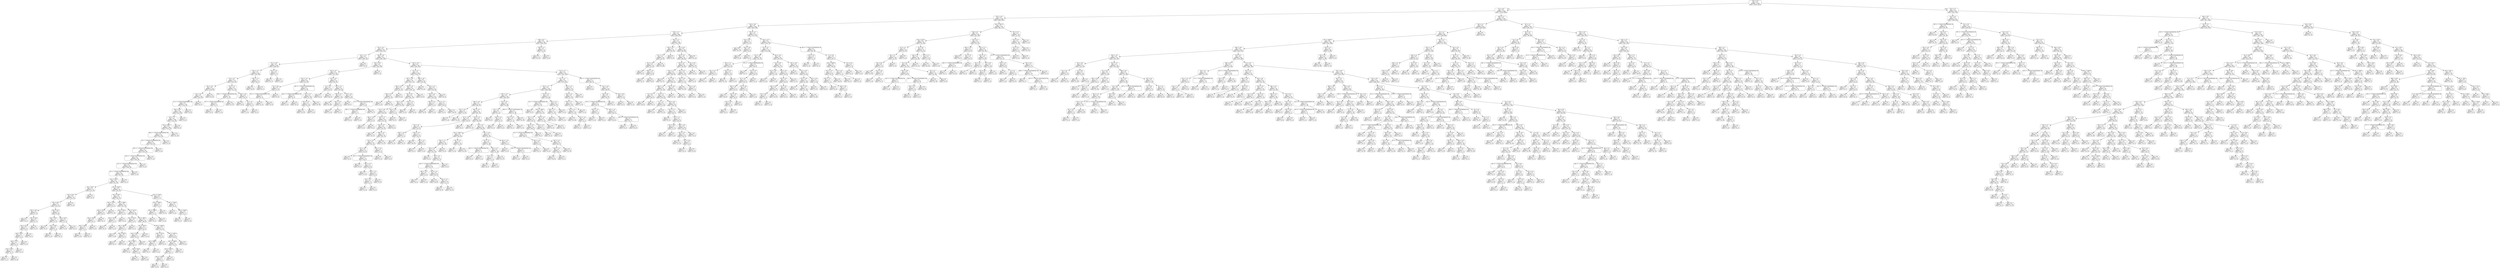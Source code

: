 digraph Tree {
node [shape=box, style="rounded", color="black", fontname=helvetica] ;
edge [fontname=helvetica] ;
0 [label="340 <= 4.8\ngini = 0.5\nsamples = 3436\nvalue = [2679, 2676]"] ;
1 [label="35 <= -0.4\ngini = 0.5\nsamples = 2444\nvalue = [1704, 2084]"] ;
0 -> 1 [labeldistance=2.5, labelangle=45, headlabel="True"] ;
2 [label="278 <= -0.0\ngini = 0.5\nsamples = 1196\nvalue = [900, 961]"] ;
1 -> 2 ;
3 [label="136 <= -0.8\ngini = 0.5\nsamples = 1037\nvalue = [814, 786]"] ;
2 -> 3 ;
4 [label="278 <= -1.2\ngini = 0.5\nsamples = 864\nvalue = [640, 691]"] ;
3 -> 4 ;
5 [label="300 <= 0.4\ngini = 0.5\nsamples = 718\nvalue = [564, 544]"] ;
4 -> 5 ;
6 [label="337 <= -6.3\ngini = 0.5\nsamples = 703\nvalue = [559, 521]"] ;
5 -> 6 ;
7 [label="257 <= -1.3\ngini = 0.5\nsamples = 172\nvalue = [168, 101]"] ;
6 -> 7 ;
8 [label="371 <= -0.8\ngini = 0.5\nsamples = 168\nvalue = [168, 95]"] ;
7 -> 8 ;
9 [label="239 <= -1.6\ngini = 0.5\nsamples = 165\nvalue = [167, 88]"] ;
8 -> 9 ;
10 [label="63 <= -4.7\ngini = 0.5\nsamples = 152\nvalue = [147, 87]"] ;
9 -> 10 ;
11 [label="96 <= -5.8\ngini = 0.4\nsamples = 128\nvalue = [136, 62]"] ;
10 -> 11 ;
12 [label="92 <= -5.9\ngini = 0.4\nsamples = 118\nvalue = [121, 62]"] ;
11 -> 12 ;
13 [label="21 <= -1.7014117331926443e+38\ngini = 0.4\nsamples = 115\nvalue = [121, 58]"] ;
12 -> 13 ;
14 [label="396 <= 16.4\ngini = 0.4\nsamples = 109\nvalue = [112, 58]"] ;
13 -> 14 ;
15 [label="58 <= -1.1\ngini = 0.4\nsamples = 108\nvalue = [112, 56]"] ;
14 -> 15 ;
16 [label="rain <= 2441.5\ngini = 0.4\nsamples = 106\nvalue = [112, 54]"] ;
15 -> 16 ;
17 [label="394 <= -1.7014117331926443e+38\ngini = 0.4\nsamples = 95\nvalue = [112, 40]"] ;
16 -> 17 ;
18 [label="19 <= -1.7014117331926443e+38\ngini = 0.4\nsamples = 91\nvalue = [107, 40]"] ;
17 -> 18 ;
19 [label="382 <= -1.7014117331926443e+38\ngini = 0.4\nsamples = 89\nvalue = [103, 40]"] ;
18 -> 19 ;
20 [label="359 <= -1.7014117331926443e+38\ngini = 0.4\nsamples = 88\nvalue = [102, 40]"] ;
19 -> 20 ;
21 [label="117 <= -1.7014117331926443e+38\ngini = 0.4\nsamples = 87\nvalue = [100, 40]"] ;
20 -> 21 ;
22 [label="29 <= -1.7014117331926443e+38\ngini = 0.4\nsamples = 86\nvalue = [97, 40]"] ;
21 -> 22 ;
23 [label="rain <= 113.5\ngini = 0.4\nsamples = 85\nvalue = [97, 39]"] ;
22 -> 23 ;
24 [label="rain <= 90.5\ngini = 0.5\nsamples = 21\nvalue = [14, 15]"] ;
23 -> 24 ;
25 [label="rain <= 63.0\ngini = 0.5\nsamples = 19\nvalue = [14, 12]"] ;
24 -> 25 ;
26 [label="rain <= 29.0\ngini = 0.5\nsamples = 16\nvalue = [10, 12]"] ;
25 -> 26 ;
27 [label="rain <= 14.5\ngini = 0.5\nsamples = 8\nvalue = [7, 4]"] ;
26 -> 27 ;
28 [label="gini = 0.0\nsamples = 1\nvalue = [0, 1]"] ;
27 -> 28 ;
29 [label="rain <= 26.0\ngini = 0.4\nsamples = 7\nvalue = [7, 3]"] ;
27 -> 29 ;
30 [label="rain <= 23.5\ngini = 0.5\nsamples = 6\nvalue = [5, 3]"] ;
29 -> 30 ;
31 [label="rain <= 20.5\ngini = 0.4\nsamples = 5\nvalue = [5, 2]"] ;
30 -> 31 ;
32 [label="rain <= 17.5\ngini = 0.5\nsamples = 4\nvalue = [3, 2]"] ;
31 -> 32 ;
33 [label="rain <= 16.0\ngini = 0.4\nsamples = 3\nvalue = [3, 1]"] ;
32 -> 33 ;
34 [label="gini = 0.5\nsamples = 2\nvalue = [1, 1]"] ;
33 -> 34 ;
35 [label="gini = 0.0\nsamples = 1\nvalue = [2, 0]"] ;
33 -> 35 ;
36 [label="gini = 0.0\nsamples = 1\nvalue = [0, 1]"] ;
32 -> 36 ;
37 [label="gini = 0.0\nsamples = 1\nvalue = [2, 0]"] ;
31 -> 37 ;
38 [label="gini = 0.0\nsamples = 1\nvalue = [0, 1]"] ;
30 -> 38 ;
39 [label="gini = 0.0\nsamples = 1\nvalue = [2, 0]"] ;
29 -> 39 ;
40 [label="rain <= 41.0\ngini = 0.4\nsamples = 8\nvalue = [3, 8]"] ;
26 -> 40 ;
41 [label="rain <= 35.0\ngini = 0.2\nsamples = 4\nvalue = [1, 6]"] ;
40 -> 41 ;
42 [label="gini = 0.0\nsamples = 2\nvalue = [0, 3]"] ;
41 -> 42 ;
43 [label="rain <= 38.5\ngini = 0.4\nsamples = 2\nvalue = [1, 3]"] ;
41 -> 43 ;
44 [label="gini = 0.0\nsamples = 1\nvalue = [1, 0]"] ;
43 -> 44 ;
45 [label="gini = 0.0\nsamples = 1\nvalue = [0, 3]"] ;
43 -> 45 ;
46 [label="rain <= 53.5\ngini = 0.5\nsamples = 4\nvalue = [2, 2]"] ;
40 -> 46 ;
47 [label="gini = 0.0\nsamples = 2\nvalue = [2, 0]"] ;
46 -> 47 ;
48 [label="gini = 0.0\nsamples = 2\nvalue = [0, 2]"] ;
46 -> 48 ;
49 [label="gini = 0.0\nsamples = 3\nvalue = [4, 0]"] ;
25 -> 49 ;
50 [label="gini = 0.0\nsamples = 2\nvalue = [0, 3]"] ;
24 -> 50 ;
51 [label="rain <= 1519.5\ngini = 0.3\nsamples = 64\nvalue = [83, 24]"] ;
23 -> 51 ;
52 [label="rain <= 303.5\ngini = 0.3\nsamples = 55\nvalue = [76, 17]"] ;
51 -> 52 ;
53 [label="rain <= 179.5\ngini = 0.1\nsamples = 17\nvalue = [25, 2]"] ;
52 -> 53 ;
54 [label="rain <= 173.0\ngini = 0.3\nsamples = 8\nvalue = [8, 2]"] ;
53 -> 54 ;
55 [label="rain <= 143.0\ngini = 0.2\nsamples = 7\nvalue = [8, 1]"] ;
54 -> 55 ;
56 [label="rain <= 129.5\ngini = 0.4\nsamples = 4\nvalue = [3, 1]"] ;
55 -> 56 ;
57 [label="gini = 0.0\nsamples = 3\nvalue = [3, 0]"] ;
56 -> 57 ;
58 [label="gini = 0.0\nsamples = 1\nvalue = [0, 1]"] ;
56 -> 58 ;
59 [label="gini = 0.0\nsamples = 3\nvalue = [5, 0]"] ;
55 -> 59 ;
60 [label="gini = 0.0\nsamples = 1\nvalue = [0, 1]"] ;
54 -> 60 ;
61 [label="gini = 0.0\nsamples = 9\nvalue = [17, 0]"] ;
53 -> 61 ;
62 [label="rain <= 368.0\ngini = 0.4\nsamples = 38\nvalue = [51, 15]"] ;
52 -> 62 ;
63 [label="rain <= 333.0\ngini = 0.3\nsamples = 4\nvalue = [1, 5]"] ;
62 -> 63 ;
64 [label="rain <= 317.0\ngini = 0.4\nsamples = 2\nvalue = [1, 2]"] ;
63 -> 64 ;
65 [label="gini = 0.0\nsamples = 1\nvalue = [0, 2]"] ;
64 -> 65 ;
66 [label="gini = 0.0\nsamples = 1\nvalue = [1, 0]"] ;
64 -> 66 ;
67 [label="gini = 0.0\nsamples = 2\nvalue = [0, 3]"] ;
63 -> 67 ;
68 [label="rain <= 417.0\ngini = 0.3\nsamples = 34\nvalue = [50, 10]"] ;
62 -> 68 ;
69 [label="rain <= 412.0\ngini = 0.4\nsamples = 5\nvalue = [4, 2]"] ;
68 -> 69 ;
70 [label="rain <= 404.5\ngini = 0.3\nsamples = 4\nvalue = [4, 1]"] ;
69 -> 70 ;
71 [label="gini = 0.0\nsamples = 2\nvalue = [2, 0]"] ;
70 -> 71 ;
72 [label="rain <= 407.5\ngini = 0.4\nsamples = 2\nvalue = [2, 1]"] ;
70 -> 72 ;
73 [label="gini = 0.0\nsamples = 1\nvalue = [0, 1]"] ;
72 -> 73 ;
74 [label="gini = 0.0\nsamples = 1\nvalue = [2, 0]"] ;
72 -> 74 ;
75 [label="gini = 0.0\nsamples = 1\nvalue = [0, 1]"] ;
69 -> 75 ;
76 [label="rain <= 863.5\ngini = 0.3\nsamples = 29\nvalue = [46, 8]"] ;
68 -> 76 ;
77 [label="rain <= 562.0\ngini = 0.1\nsamples = 15\nvalue = [25, 2]"] ;
76 -> 77 ;
78 [label="rain <= 528.5\ngini = 0.2\nsamples = 8\nvalue = [12, 2]"] ;
77 -> 78 ;
79 [label="rain <= 460.5\ngini = 0.1\nsamples = 7\nvalue = [12, 1]"] ;
78 -> 79 ;
80 [label="gini = 0.0\nsamples = 4\nvalue = [9, 0]"] ;
79 -> 80 ;
81 [label="rain <= 482.5\ngini = 0.4\nsamples = 3\nvalue = [3, 1]"] ;
79 -> 81 ;
82 [label="gini = 0.0\nsamples = 1\nvalue = [0, 1]"] ;
81 -> 82 ;
83 [label="gini = 0.0\nsamples = 2\nvalue = [3, 0]"] ;
81 -> 83 ;
84 [label="gini = 0.0\nsamples = 1\nvalue = [0, 1]"] ;
78 -> 84 ;
85 [label="gini = 0.0\nsamples = 7\nvalue = [13, 0]"] ;
77 -> 85 ;
86 [label="rain <= 1040.0\ngini = 0.3\nsamples = 14\nvalue = [21, 6]"] ;
76 -> 86 ;
87 [label="rain <= 977.0\ngini = 0.5\nsamples = 4\nvalue = [3, 4]"] ;
86 -> 87 ;
88 [label="rain <= 908.5\ngini = 0.4\nsamples = 3\nvalue = [3, 1]"] ;
87 -> 88 ;
89 [label="gini = 0.0\nsamples = 1\nvalue = [0, 1]"] ;
88 -> 89 ;
90 [label="gini = 0.0\nsamples = 2\nvalue = [3, 0]"] ;
88 -> 90 ;
91 [label="gini = 0.0\nsamples = 1\nvalue = [0, 3]"] ;
87 -> 91 ;
92 [label="rain <= 1367.5\ngini = 0.2\nsamples = 10\nvalue = [18, 2]"] ;
86 -> 92 ;
93 [label="rain <= 1288.0\ngini = 0.2\nsamples = 8\nvalue = [12, 2]"] ;
92 -> 93 ;
94 [label="rain <= 1201.5\ngini = 0.1\nsamples = 7\nvalue = [12, 1]"] ;
93 -> 94 ;
95 [label="rain <= 1146.5\ngini = 0.3\nsamples = 3\nvalue = [5, 1]"] ;
94 -> 95 ;
96 [label="gini = 0.0\nsamples = 2\nvalue = [5, 0]"] ;
95 -> 96 ;
97 [label="gini = 0.0\nsamples = 1\nvalue = [0, 1]"] ;
95 -> 97 ;
98 [label="gini = 0.0\nsamples = 4\nvalue = [7, 0]"] ;
94 -> 98 ;
99 [label="gini = 0.0\nsamples = 1\nvalue = [0, 1]"] ;
93 -> 99 ;
100 [label="gini = 0.0\nsamples = 2\nvalue = [6, 0]"] ;
92 -> 100 ;
101 [label="rain <= 1718.5\ngini = 0.5\nsamples = 9\nvalue = [7, 7]"] ;
51 -> 101 ;
102 [label="rain <= 1595.5\ngini = 0.3\nsamples = 5\nvalue = [1, 5]"] ;
101 -> 102 ;
103 [label="rain <= 1568.5\ngini = 0.4\nsamples = 3\nvalue = [1, 2]"] ;
102 -> 103 ;
104 [label="gini = 0.0\nsamples = 2\nvalue = [0, 2]"] ;
103 -> 104 ;
105 [label="gini = 0.0\nsamples = 1\nvalue = [1, 0]"] ;
103 -> 105 ;
106 [label="gini = 0.0\nsamples = 2\nvalue = [0, 3]"] ;
102 -> 106 ;
107 [label="rain <= 1756.0\ngini = 0.4\nsamples = 4\nvalue = [6, 2]"] ;
101 -> 107 ;
108 [label="gini = 0.0\nsamples = 1\nvalue = [3, 0]"] ;
107 -> 108 ;
109 [label="rain <= 1910.5\ngini = 0.5\nsamples = 3\nvalue = [3, 2]"] ;
107 -> 109 ;
110 [label="gini = 0.0\nsamples = 1\nvalue = [0, 2]"] ;
109 -> 110 ;
111 [label="gini = 0.0\nsamples = 2\nvalue = [3, 0]"] ;
109 -> 111 ;
112 [label="gini = 0.0\nsamples = 1\nvalue = [0, 1]"] ;
22 -> 112 ;
113 [label="gini = 0.0\nsamples = 1\nvalue = [3, 0]"] ;
21 -> 113 ;
114 [label="gini = 0.0\nsamples = 1\nvalue = [2, 0]"] ;
20 -> 114 ;
115 [label="gini = 0.0\nsamples = 1\nvalue = [1, 0]"] ;
19 -> 115 ;
116 [label="gini = 0.0\nsamples = 2\nvalue = [4, 0]"] ;
18 -> 116 ;
117 [label="gini = 0.0\nsamples = 4\nvalue = [5, 0]"] ;
17 -> 117 ;
118 [label="gini = 0.0\nsamples = 11\nvalue = [0, 14]"] ;
16 -> 118 ;
119 [label="gini = 0.0\nsamples = 2\nvalue = [0, 2]"] ;
15 -> 119 ;
120 [label="gini = 0.0\nsamples = 1\nvalue = [0, 2]"] ;
14 -> 120 ;
121 [label="gini = 0.0\nsamples = 6\nvalue = [9, 0]"] ;
13 -> 121 ;
122 [label="gini = 0.0\nsamples = 3\nvalue = [0, 4]"] ;
12 -> 122 ;
123 [label="gini = 0.0\nsamples = 10\nvalue = [15, 0]"] ;
11 -> 123 ;
124 [label="373 <= -3.7\ngini = 0.4\nsamples = 24\nvalue = [11, 25]"] ;
10 -> 124 ;
125 [label="258 <= -1.7014117331926443e+38\ngini = 0.1\nsamples = 15\nvalue = [1, 22]"] ;
124 -> 125 ;
126 [label="79 <= -1.7014117331926443e+38\ngini = 0.3\nsamples = 5\nvalue = [1, 5]"] ;
125 -> 126 ;
127 [label="gini = 0.0\nsamples = 4\nvalue = [0, 5]"] ;
126 -> 127 ;
128 [label="gini = 0.0\nsamples = 1\nvalue = [1, 0]"] ;
126 -> 128 ;
129 [label="gini = 0.0\nsamples = 10\nvalue = [0, 17]"] ;
125 -> 129 ;
130 [label="258 <= -3.8\ngini = 0.4\nsamples = 9\nvalue = [10, 3]"] ;
124 -> 130 ;
131 [label="gini = 0.0\nsamples = 5\nvalue = [9, 0]"] ;
130 -> 131 ;
132 [label="0 <= -3.7\ngini = 0.4\nsamples = 4\nvalue = [1, 3]"] ;
130 -> 132 ;
133 [label="gini = 0.0\nsamples = 1\nvalue = [1, 0]"] ;
132 -> 133 ;
134 [label="gini = 0.0\nsamples = 3\nvalue = [0, 3]"] ;
132 -> 134 ;
135 [label="336 <= -1.2\ngini = 0.1\nsamples = 13\nvalue = [20, 1]"] ;
9 -> 135 ;
136 [label="gini = 0.0\nsamples = 12\nvalue = [20, 0]"] ;
135 -> 136 ;
137 [label="gini = 0.0\nsamples = 1\nvalue = [0, 1]"] ;
135 -> 137 ;
138 [label="101 <= -0.1\ngini = 0.2\nsamples = 3\nvalue = [1, 7]"] ;
8 -> 138 ;
139 [label="gini = 0.0\nsamples = 2\nvalue = [0, 7]"] ;
138 -> 139 ;
140 [label="gini = 0.0\nsamples = 1\nvalue = [1, 0]"] ;
138 -> 140 ;
141 [label="gini = 0.0\nsamples = 4\nvalue = [0, 6]"] ;
7 -> 141 ;
142 [label="195 <= -4.8\ngini = 0.5\nsamples = 531\nvalue = [391, 420]"] ;
6 -> 142 ;
143 [label="329 <= -0.9\ngini = 0.4\nsamples = 112\nvalue = [39, 118]"] ;
142 -> 143 ;
144 [label="343 <= -4.7\ngini = 0.3\nsamples = 107\nvalue = [32, 118]"] ;
143 -> 144 ;
145 [label="352 <= -5.9\ngini = 0.2\nsamples = 68\nvalue = [12, 87]"] ;
144 -> 145 ;
146 [label="52 <= -6.0\ngini = 0.5\nsamples = 11\nvalue = [7, 9]"] ;
145 -> 146 ;
147 [label="324 <= -1.7014117331926443e+38\ngini = 0.3\nsamples = 7\nvalue = [2, 9]"] ;
146 -> 147 ;
148 [label="gini = 0.0\nsamples = 1\nvalue = [2, 0]"] ;
147 -> 148 ;
149 [label="gini = 0.0\nsamples = 6\nvalue = [0, 9]"] ;
147 -> 149 ;
150 [label="gini = 0.0\nsamples = 4\nvalue = [5, 0]"] ;
146 -> 150 ;
151 [label="367 <= -1.7014117331926443e+38\ngini = 0.1\nsamples = 57\nvalue = [5, 78]"] ;
145 -> 151 ;
152 [label="146 <= -1.7014117331926443e+38\ngini = 0.4\nsamples = 5\nvalue = [2, 4]"] ;
151 -> 152 ;
153 [label="gini = 0.0\nsamples = 1\nvalue = [2, 0]"] ;
152 -> 153 ;
154 [label="gini = 0.0\nsamples = 4\nvalue = [0, 4]"] ;
152 -> 154 ;
155 [label="331 <= -5.3\ngini = 0.1\nsamples = 52\nvalue = [3, 74]"] ;
151 -> 155 ;
156 [label="267 <= -5.3\ngini = 0.3\nsamples = 15\nvalue = [3, 15]"] ;
155 -> 156 ;
157 [label="gini = 0.0\nsamples = 12\nvalue = [0, 15]"] ;
156 -> 157 ;
158 [label="gini = 0.0\nsamples = 3\nvalue = [3, 0]"] ;
156 -> 158 ;
159 [label="gini = 0.0\nsamples = 37\nvalue = [0, 59]"] ;
155 -> 159 ;
160 [label="373 <= -4.4\ngini = 0.5\nsamples = 39\nvalue = [20, 31]"] ;
144 -> 160 ;
161 [label="17 <= -5.2\ngini = 0.3\nsamples = 10\nvalue = [10, 2]"] ;
160 -> 161 ;
162 [label="gini = 0.0\nsamples = 2\nvalue = [0, 2]"] ;
161 -> 162 ;
163 [label="gini = 0.0\nsamples = 8\nvalue = [10, 0]"] ;
161 -> 163 ;
164 [label="297 <= -3.1\ngini = 0.4\nsamples = 29\nvalue = [10, 29]"] ;
160 -> 164 ;
165 [label="198 <= -3.6\ngini = 0.1\nsamples = 14\nvalue = [1, 21]"] ;
164 -> 165 ;
166 [label="gini = 0.0\nsamples = 12\nvalue = [0, 20]"] ;
165 -> 166 ;
167 [label="163 <= -2.5\ngini = 0.5\nsamples = 2\nvalue = [1, 1]"] ;
165 -> 167 ;
168 [label="gini = 0.0\nsamples = 1\nvalue = [1, 0]"] ;
167 -> 168 ;
169 [label="gini = 0.0\nsamples = 1\nvalue = [0, 1]"] ;
167 -> 169 ;
170 [label="179 <= -3.6\ngini = 0.5\nsamples = 15\nvalue = [9, 8]"] ;
164 -> 170 ;
171 [label="gini = 0.0\nsamples = 7\nvalue = [8, 0]"] ;
170 -> 171 ;
172 [label="15 <= -1.7014117331926443e+38\ngini = 0.2\nsamples = 8\nvalue = [1, 8]"] ;
170 -> 172 ;
173 [label="190 <= -1.7014117331926443e+38\ngini = 0.5\nsamples = 2\nvalue = [1, 1]"] ;
172 -> 173 ;
174 [label="gini = 0.0\nsamples = 1\nvalue = [0, 1]"] ;
173 -> 174 ;
175 [label="gini = 0.0\nsamples = 1\nvalue = [1, 0]"] ;
173 -> 175 ;
176 [label="gini = 0.0\nsamples = 6\nvalue = [0, 7]"] ;
172 -> 176 ;
177 [label="gini = 0.0\nsamples = 5\nvalue = [7, 0]"] ;
143 -> 177 ;
178 [label="335 <= -3.8\ngini = 0.5\nsamples = 419\nvalue = [352, 302]"] ;
142 -> 178 ;
179 [label="35 <= -3.7\ngini = 0.5\nsamples = 128\nvalue = [130, 73]"] ;
178 -> 179 ;
180 [label="267 <= -4.8\ngini = 0.4\nsamples = 99\nvalue = [111, 47]"] ;
179 -> 180 ;
181 [label="383 <= -4.4\ngini = 0.4\nsamples = 12\nvalue = [6, 14]"] ;
180 -> 181 ;
182 [label="244 <= -5.2\ngini = 0.2\nsamples = 8\nvalue = [2, 14]"] ;
181 -> 182 ;
183 [label="gini = 0.0\nsamples = 2\nvalue = [2, 0]"] ;
182 -> 183 ;
184 [label="gini = 0.0\nsamples = 6\nvalue = [0, 14]"] ;
182 -> 184 ;
185 [label="gini = 0.0\nsamples = 4\nvalue = [4, 0]"] ;
181 -> 185 ;
186 [label="108 <= -3.9\ngini = 0.4\nsamples = 87\nvalue = [105, 33]"] ;
180 -> 186 ;
187 [label="99 <= -4.0\ngini = 0.4\nsamples = 76\nvalue = [81, 33]"] ;
186 -> 187 ;
188 [label="258 <= -4.0\ngini = 0.4\nsamples = 68\nvalue = [79, 24]"] ;
187 -> 188 ;
189 [label="231 <= -5.0\ngini = 0.3\nsamples = 63\nvalue = [78, 19]"] ;
188 -> 189 ;
190 [label="281 <= -4.9\ngini = 0.4\nsamples = 5\nvalue = [2, 4]"] ;
189 -> 190 ;
191 [label="gini = 0.0\nsamples = 1\nvalue = [2, 0]"] ;
190 -> 191 ;
192 [label="gini = 0.0\nsamples = 4\nvalue = [0, 4]"] ;
190 -> 192 ;
193 [label="244 <= -3.7\ngini = 0.3\nsamples = 58\nvalue = [76, 15]"] ;
189 -> 193 ;
194 [label="369 <= -4.6\ngini = 0.2\nsamples = 56\nvalue = [76, 13]"] ;
193 -> 194 ;
195 [label="gini = 0.0\nsamples = 17\nvalue = [31, 0]"] ;
194 -> 195 ;
196 [label="380 <= -4.2\ngini = 0.3\nsamples = 39\nvalue = [45, 13]"] ;
194 -> 196 ;
197 [label="374 <= -4.3\ngini = 0.5\nsamples = 29\nvalue = [24, 13]"] ;
196 -> 197 ;
198 [label="83 <= -4.6\ngini = 0.4\nsamples = 23\nvalue = [23, 8]"] ;
197 -> 198 ;
199 [label="gini = 0.0\nsamples = 2\nvalue = [0, 3]"] ;
198 -> 199 ;
200 [label="90 <= -1.7014117331926443e+38\ngini = 0.3\nsamples = 21\nvalue = [23, 5]"] ;
198 -> 200 ;
201 [label="gini = 0.0\nsamples = 2\nvalue = [0, 2]"] ;
200 -> 201 ;
202 [label="307 <= -4.4\ngini = 0.2\nsamples = 19\nvalue = [23, 3]"] ;
200 -> 202 ;
203 [label="gini = 0.0\nsamples = 11\nvalue = [17, 0]"] ;
202 -> 203 ;
204 [label="226 <= -4.3\ngini = 0.4\nsamples = 8\nvalue = [6, 3]"] ;
202 -> 204 ;
205 [label="50 <= -4.5\ngini = 0.4\nsamples = 4\nvalue = [1, 3]"] ;
204 -> 205 ;
206 [label="gini = 0.0\nsamples = 1\nvalue = [1, 0]"] ;
205 -> 206 ;
207 [label="gini = 0.0\nsamples = 3\nvalue = [0, 3]"] ;
205 -> 207 ;
208 [label="gini = 0.0\nsamples = 4\nvalue = [5, 0]"] ;
204 -> 208 ;
209 [label="207 <= -4.6\ngini = 0.3\nsamples = 6\nvalue = [1, 5]"] ;
197 -> 209 ;
210 [label="gini = 0.0\nsamples = 1\nvalue = [1, 0]"] ;
209 -> 210 ;
211 [label="gini = 0.0\nsamples = 5\nvalue = [0, 5]"] ;
209 -> 211 ;
212 [label="gini = 0.0\nsamples = 10\nvalue = [21, 0]"] ;
196 -> 212 ;
213 [label="gini = 0.0\nsamples = 2\nvalue = [0, 2]"] ;
193 -> 213 ;
214 [label="393 <= -3.9\ngini = 0.3\nsamples = 5\nvalue = [1, 5]"] ;
188 -> 214 ;
215 [label="gini = 0.0\nsamples = 4\nvalue = [0, 5]"] ;
214 -> 215 ;
216 [label="gini = 0.0\nsamples = 1\nvalue = [1, 0]"] ;
214 -> 216 ;
217 [label="235 <= -4.2\ngini = 0.3\nsamples = 8\nvalue = [2, 9]"] ;
187 -> 217 ;
218 [label="gini = 0.0\nsamples = 1\nvalue = [2, 0]"] ;
217 -> 218 ;
219 [label="gini = 0.0\nsamples = 7\nvalue = [0, 9]"] ;
217 -> 219 ;
220 [label="gini = 0.0\nsamples = 11\nvalue = [24, 0]"] ;
186 -> 220 ;
221 [label="396 <= -4.6\ngini = 0.5\nsamples = 29\nvalue = [19, 26]"] ;
179 -> 221 ;
222 [label="gini = 0.0\nsamples = 7\nvalue = [0, 10]"] ;
221 -> 222 ;
223 [label="314 <= -1.3\ngini = 0.5\nsamples = 22\nvalue = [19, 16]"] ;
221 -> 223 ;
224 [label="278 <= -4.0\ngini = 0.5\nsamples = 19\nvalue = [19, 10]"] ;
223 -> 224 ;
225 [label="346 <= -3.5\ngini = 0.2\nsamples = 7\nvalue = [1, 9]"] ;
224 -> 225 ;
226 [label="gini = 0.0\nsamples = 6\nvalue = [0, 9]"] ;
225 -> 226 ;
227 [label="gini = 0.0\nsamples = 1\nvalue = [1, 0]"] ;
225 -> 227 ;
228 [label="57 <= -3.7\ngini = 0.1\nsamples = 12\nvalue = [18, 1]"] ;
224 -> 228 ;
229 [label="gini = 0.0\nsamples = 1\nvalue = [0, 1]"] ;
228 -> 229 ;
230 [label="gini = 0.0\nsamples = 11\nvalue = [18, 0]"] ;
228 -> 230 ;
231 [label="gini = 0.0\nsamples = 3\nvalue = [0, 6]"] ;
223 -> 231 ;
232 [label="217 <= -1.3\ngini = 0.5\nsamples = 291\nvalue = [222, 229]"] ;
178 -> 232 ;
233 [label="16 <= -1.3\ngini = 0.5\nsamples = 254\nvalue = [174, 215]"] ;
232 -> 233 ;
234 [label="335 <= -1.7\ngini = 0.5\nsamples = 230\nvalue = [168, 184]"] ;
233 -> 234 ;
235 [label="335 <= -1.9\ngini = 0.5\nsamples = 153\nvalue = [90, 145]"] ;
234 -> 235 ;
236 [label="360 <= -3.8\ngini = 0.5\nsamples = 117\nvalue = [84, 97]"] ;
235 -> 236 ;
237 [label="325 <= -4.6\ngini = 0.2\nsamples = 21\nvalue = [3, 25]"] ;
236 -> 237 ;
238 [label="gini = 0.0\nsamples = 2\nvalue = [3, 0]"] ;
237 -> 238 ;
239 [label="gini = 0.0\nsamples = 19\nvalue = [0, 25]"] ;
237 -> 239 ;
240 [label="387 <= -3.3\ngini = 0.5\nsamples = 96\nvalue = [81, 72]"] ;
236 -> 240 ;
241 [label="65 <= -2.0\ngini = 0.3\nsamples = 23\nvalue = [25, 6]"] ;
240 -> 241 ;
242 [label="46 <= -4.1\ngini = 0.2\nsamples = 21\nvalue = [25, 4]"] ;
241 -> 242 ;
243 [label="340 <= -3.8\ngini = 0.5\nsamples = 5\nvalue = [2, 3]"] ;
242 -> 243 ;
244 [label="gini = 0.0\nsamples = 2\nvalue = [2, 0]"] ;
243 -> 244 ;
245 [label="gini = 0.0\nsamples = 3\nvalue = [0, 3]"] ;
243 -> 245 ;
246 [label="249 <= -3.4\ngini = 0.1\nsamples = 16\nvalue = [23, 1]"] ;
242 -> 246 ;
247 [label="gini = 0.0\nsamples = 13\nvalue = [20, 0]"] ;
246 -> 247 ;
248 [label="226 <= -3.1\ngini = 0.4\nsamples = 3\nvalue = [3, 1]"] ;
246 -> 248 ;
249 [label="gini = 0.0\nsamples = 1\nvalue = [0, 1]"] ;
248 -> 249 ;
250 [label="gini = 0.0\nsamples = 2\nvalue = [3, 0]"] ;
248 -> 250 ;
251 [label="gini = 0.0\nsamples = 2\nvalue = [0, 2]"] ;
241 -> 251 ;
252 [label="376 <= -3.4\ngini = 0.5\nsamples = 73\nvalue = [56, 66]"] ;
240 -> 252 ;
253 [label="gini = 0.0\nsamples = 5\nvalue = [0, 14]"] ;
252 -> 253 ;
254 [label="23 <= -1.9\ngini = 0.5\nsamples = 68\nvalue = [56, 52]"] ;
252 -> 254 ;
255 [label="rain <= 1497.5\ngini = 0.5\nsamples = 47\nvalue = [48, 29]"] ;
254 -> 255 ;
256 [label="230 <= -1.7\ngini = 0.4\nsamples = 36\nvalue = [47, 14]"] ;
255 -> 256 ;
257 [label="325 <= -3.4\ngini = 0.3\nsamples = 34\nvalue = [47, 10]"] ;
256 -> 257 ;
258 [label="gini = 0.0\nsamples = 3\nvalue = [0, 3]"] ;
257 -> 258 ;
259 [label="38 <= -1.6\ngini = 0.2\nsamples = 31\nvalue = [47, 7]"] ;
257 -> 259 ;
260 [label="105 <= -1.7014117331926443e+38\ngini = 0.2\nsamples = 30\nvalue = [47, 5]"] ;
259 -> 260 ;
261 [label="381 <= -2.7\ngini = 0.5\nsamples = 2\nvalue = [2, 2]"] ;
260 -> 261 ;
262 [label="gini = 0.0\nsamples = 1\nvalue = [0, 2]"] ;
261 -> 262 ;
263 [label="gini = 0.0\nsamples = 1\nvalue = [2, 0]"] ;
261 -> 263 ;
264 [label="313 <= -2.2\ngini = 0.1\nsamples = 28\nvalue = [45, 3]"] ;
260 -> 264 ;
265 [label="gini = 0.0\nsamples = 18\nvalue = [34, 0]"] ;
264 -> 265 ;
266 [label="203 <= -2.2\ngini = 0.3\nsamples = 10\nvalue = [11, 3]"] ;
264 -> 266 ;
267 [label="gini = 0.0\nsamples = 2\nvalue = [0, 3]"] ;
266 -> 267 ;
268 [label="gini = 0.0\nsamples = 8\nvalue = [11, 0]"] ;
266 -> 268 ;
269 [label="gini = 0.0\nsamples = 1\nvalue = [0, 2]"] ;
259 -> 269 ;
270 [label="gini = 0.0\nsamples = 2\nvalue = [0, 4]"] ;
256 -> 270 ;
271 [label="197 <= -3.2\ngini = 0.1\nsamples = 11\nvalue = [1, 15]"] ;
255 -> 271 ;
272 [label="gini = 0.0\nsamples = 1\nvalue = [1, 0]"] ;
271 -> 272 ;
273 [label="gini = 0.0\nsamples = 10\nvalue = [0, 15]"] ;
271 -> 273 ;
274 [label="173 <= -1.8\ngini = 0.4\nsamples = 21\nvalue = [8, 23]"] ;
254 -> 274 ;
275 [label="83 <= -2.2\ngini = 0.2\nsamples = 14\nvalue = [2, 20]"] ;
274 -> 275 ;
276 [label="104 <= -1.7014117331926443e+38\ngini = 0.5\nsamples = 2\nvalue = [1, 1]"] ;
275 -> 276 ;
277 [label="gini = 0.0\nsamples = 1\nvalue = [0, 1]"] ;
276 -> 277 ;
278 [label="gini = 0.0\nsamples = 1\nvalue = [1, 0]"] ;
276 -> 278 ;
279 [label="144 <= -2.2\ngini = 0.1\nsamples = 12\nvalue = [1, 19]"] ;
275 -> 279 ;
280 [label="73 <= -2.3\ngini = 0.4\nsamples = 2\nvalue = [1, 2]"] ;
279 -> 280 ;
281 [label="gini = 0.0\nsamples = 1\nvalue = [0, 2]"] ;
280 -> 281 ;
282 [label="gini = 0.0\nsamples = 1\nvalue = [1, 0]"] ;
280 -> 282 ;
283 [label="gini = 0.0\nsamples = 10\nvalue = [0, 17]"] ;
279 -> 283 ;
284 [label="181 <= -1.6\ngini = 0.4\nsamples = 7\nvalue = [6, 3]"] ;
274 -> 284 ;
285 [label="gini = 0.0\nsamples = 3\nvalue = [5, 0]"] ;
284 -> 285 ;
286 [label="346 <= -1.7014117331926443e+38\ngini = 0.4\nsamples = 4\nvalue = [1, 3]"] ;
284 -> 286 ;
287 [label="gini = 0.0\nsamples = 1\nvalue = [1, 0]"] ;
286 -> 287 ;
288 [label="gini = 0.0\nsamples = 3\nvalue = [0, 3]"] ;
286 -> 288 ;
289 [label="92 <= -2.0\ngini = 0.2\nsamples = 36\nvalue = [6, 48]"] ;
235 -> 289 ;
290 [label="78 <= -2.2\ngini = 0.4\nsamples = 9\nvalue = [5, 12]"] ;
289 -> 290 ;
291 [label="gini = 0.0\nsamples = 4\nvalue = [0, 9]"] ;
290 -> 291 ;
292 [label="387 <= -2.2\ngini = 0.5\nsamples = 5\nvalue = [5, 3]"] ;
290 -> 292 ;
293 [label="gini = 0.0\nsamples = 1\nvalue = [0, 3]"] ;
292 -> 293 ;
294 [label="gini = 0.0\nsamples = 4\nvalue = [5, 0]"] ;
292 -> 294 ;
295 [label="200 <= -1.7014117331926443e+38\ngini = 0.1\nsamples = 27\nvalue = [1, 36]"] ;
289 -> 295 ;
296 [label="253 <= -2.0\ngini = 0.5\nsamples = 2\nvalue = [1, 1]"] ;
295 -> 296 ;
297 [label="gini = 0.0\nsamples = 1\nvalue = [0, 1]"] ;
296 -> 297 ;
298 [label="gini = 0.0\nsamples = 1\nvalue = [1, 0]"] ;
296 -> 298 ;
299 [label="gini = 0.0\nsamples = 25\nvalue = [0, 35]"] ;
295 -> 299 ;
300 [label="273 <= -1.4\ngini = 0.4\nsamples = 77\nvalue = [78, 39]"] ;
234 -> 300 ;
301 [label="23 <= -1.7014117331926443e+38\ngini = 0.4\nsamples = 59\nvalue = [72, 22]"] ;
300 -> 301 ;
302 [label="gini = 0.0\nsamples = 3\nvalue = [0, 5]"] ;
301 -> 302 ;
303 [label="rain <= 1382.5\ngini = 0.3\nsamples = 56\nvalue = [72, 17]"] ;
301 -> 303 ;
304 [label="187 <= -1.3\ngini = 0.1\nsamples = 47\nvalue = [70, 5]"] ;
303 -> 304 ;
305 [label="199 <= -0.5\ngini = 0.1\nsamples = 44\nvalue = [69, 3]"] ;
304 -> 305 ;
306 [label="61 <= -1.7014117331926443e+38\ngini = 0.1\nsamples = 43\nvalue = [69, 2]"] ;
305 -> 306 ;
307 [label="105 <= -1.6\ngini = 0.4\nsamples = 2\nvalue = [2, 1]"] ;
306 -> 307 ;
308 [label="gini = 0.0\nsamples = 1\nvalue = [0, 1]"] ;
307 -> 308 ;
309 [label="gini = 0.0\nsamples = 1\nvalue = [2, 0]"] ;
307 -> 309 ;
310 [label="292 <= -2.1\ngini = 0.0\nsamples = 41\nvalue = [67, 1]"] ;
306 -> 310 ;
311 [label="209 <= -2.3\ngini = 0.2\nsamples = 7\nvalue = [10, 1]"] ;
310 -> 311 ;
312 [label="gini = 0.0\nsamples = 6\nvalue = [10, 0]"] ;
311 -> 312 ;
313 [label="gini = 0.0\nsamples = 1\nvalue = [0, 1]"] ;
311 -> 313 ;
314 [label="gini = 0.0\nsamples = 34\nvalue = [57, 0]"] ;
310 -> 314 ;
315 [label="gini = 0.0\nsamples = 1\nvalue = [0, 1]"] ;
305 -> 315 ;
316 [label="175 <= -1.5\ngini = 0.4\nsamples = 3\nvalue = [1, 2]"] ;
304 -> 316 ;
317 [label="gini = 0.0\nsamples = 2\nvalue = [0, 2]"] ;
316 -> 317 ;
318 [label="gini = 0.0\nsamples = 1\nvalue = [1, 0]"] ;
316 -> 318 ;
319 [label="283 <= -2.0\ngini = 0.2\nsamples = 9\nvalue = [2, 12]"] ;
303 -> 319 ;
320 [label="gini = 0.0\nsamples = 1\nvalue = [2, 0]"] ;
319 -> 320 ;
321 [label="gini = 0.0\nsamples = 8\nvalue = [0, 12]"] ;
319 -> 321 ;
322 [label="163 <= -1.2\ngini = 0.4\nsamples = 18\nvalue = [6, 17]"] ;
300 -> 322 ;
323 [label="160 <= -1.2\ngini = 0.1\nsamples = 14\nvalue = [1, 17]"] ;
322 -> 323 ;
324 [label="gini = 0.0\nsamples = 13\nvalue = [0, 17]"] ;
323 -> 324 ;
325 [label="gini = 0.0\nsamples = 1\nvalue = [1, 0]"] ;
323 -> 325 ;
326 [label="gini = 0.0\nsamples = 4\nvalue = [5, 0]"] ;
322 -> 326 ;
327 [label="135 <= -1.2\ngini = 0.3\nsamples = 24\nvalue = [6, 31]"] ;
233 -> 327 ;
328 [label="159 <= -1.0\ngini = 0.2\nsamples = 21\nvalue = [3, 31]"] ;
327 -> 328 ;
329 [label="294 <= -1.2\ngini = 0.1\nsamples = 20\nvalue = [2, 31]"] ;
328 -> 329 ;
330 [label="151 <= -1.2\ngini = 0.1\nsamples = 19\nvalue = [1, 31]"] ;
329 -> 330 ;
331 [label="gini = 0.0\nsamples = 17\nvalue = [0, 30]"] ;
330 -> 331 ;
332 [label="310 <= -1.6\ngini = 0.5\nsamples = 2\nvalue = [1, 1]"] ;
330 -> 332 ;
333 [label="gini = 0.0\nsamples = 1\nvalue = [0, 1]"] ;
332 -> 333 ;
334 [label="gini = 0.0\nsamples = 1\nvalue = [1, 0]"] ;
332 -> 334 ;
335 [label="gini = 0.0\nsamples = 1\nvalue = [1, 0]"] ;
329 -> 335 ;
336 [label="gini = 0.0\nsamples = 1\nvalue = [1, 0]"] ;
328 -> 336 ;
337 [label="gini = 0.0\nsamples = 3\nvalue = [3, 0]"] ;
327 -> 337 ;
338 [label="220 <= -1.7014117331926443e+38\ngini = 0.3\nsamples = 37\nvalue = [48, 14]"] ;
232 -> 338 ;
339 [label="gini = 0.0\nsamples = 3\nvalue = [0, 6]"] ;
338 -> 339 ;
340 [label="313 <= -0.9\ngini = 0.2\nsamples = 34\nvalue = [48, 8]"] ;
338 -> 340 ;
341 [label="38 <= -0.8\ngini = 0.1\nsamples = 29\nvalue = [47, 4]"] ;
340 -> 341 ;
342 [label="114 <= -1.7014117331926443e+38\ngini = 0.1\nsamples = 28\nvalue = [47, 3]"] ;
341 -> 342 ;
343 [label="162 <= -2.1\ngini = 0.4\nsamples = 2\nvalue = [1, 2]"] ;
342 -> 343 ;
344 [label="gini = 0.0\nsamples = 1\nvalue = [1, 0]"] ;
343 -> 344 ;
345 [label="gini = 0.0\nsamples = 1\nvalue = [0, 2]"] ;
343 -> 345 ;
346 [label="158 <= -1.2\ngini = 0.0\nsamples = 26\nvalue = [46, 1]"] ;
342 -> 346 ;
347 [label="gini = 0.0\nsamples = 17\nvalue = [34, 0]"] ;
346 -> 347 ;
348 [label="205 <= -1.7014117331926443e+38\ngini = 0.1\nsamples = 9\nvalue = [12, 1]"] ;
346 -> 348 ;
349 [label="gini = 0.0\nsamples = 1\nvalue = [0, 1]"] ;
348 -> 349 ;
350 [label="gini = 0.0\nsamples = 8\nvalue = [12, 0]"] ;
348 -> 350 ;
351 [label="gini = 0.0\nsamples = 1\nvalue = [0, 1]"] ;
341 -> 351 ;
352 [label="156 <= -0.9\ngini = 0.3\nsamples = 5\nvalue = [1, 4]"] ;
340 -> 352 ;
353 [label="gini = 0.0\nsamples = 4\nvalue = [0, 4]"] ;
352 -> 353 ;
354 [label="gini = 0.0\nsamples = 1\nvalue = [1, 0]"] ;
352 -> 354 ;
355 [label="349 <= 1.3\ngini = 0.3\nsamples = 15\nvalue = [5, 23]"] ;
5 -> 355 ;
356 [label="gini = 0.0\nsamples = 13\nvalue = [0, 23]"] ;
355 -> 356 ;
357 [label="gini = 0.0\nsamples = 2\nvalue = [5, 0]"] ;
355 -> 357 ;
358 [label="355 <= -1.1\ngini = 0.4\nsamples = 146\nvalue = [76, 147]"] ;
4 -> 358 ;
359 [label="239 <= -0.2\ngini = 0.3\nsamples = 44\nvalue = [10, 52]"] ;
358 -> 359 ;
360 [label="271 <= -1.3\ngini = 0.2\nsamples = 42\nvalue = [8, 52]"] ;
359 -> 360 ;
361 [label="313 <= -3.0\ngini = 0.5\nsamples = 16\nvalue = [8, 12]"] ;
360 -> 361 ;
362 [label="gini = 0.0\nsamples = 6\nvalue = [0, 9]"] ;
361 -> 362 ;
363 [label="190 <= -2.5\ngini = 0.4\nsamples = 10\nvalue = [8, 3]"] ;
361 -> 363 ;
364 [label="gini = 0.0\nsamples = 2\nvalue = [0, 3]"] ;
363 -> 364 ;
365 [label="gini = 0.0\nsamples = 8\nvalue = [8, 0]"] ;
363 -> 365 ;
366 [label="gini = 0.0\nsamples = 26\nvalue = [0, 40]"] ;
360 -> 366 ;
367 [label="gini = 0.0\nsamples = 2\nvalue = [2, 0]"] ;
359 -> 367 ;
368 [label="317 <= 0.0\ngini = 0.5\nsamples = 102\nvalue = [66, 95]"] ;
358 -> 368 ;
369 [label="190 <= -0.5\ngini = 0.5\nsamples = 95\nvalue = [66, 82]"] ;
368 -> 369 ;
370 [label="333 <= -0.7\ngini = 0.5\nsamples = 85\nvalue = [52, 81]"] ;
369 -> 370 ;
371 [label="374 <= -1.1\ngini = 0.5\nsamples = 65\nvalue = [48, 54]"] ;
370 -> 371 ;
372 [label="gini = 0.0\nsamples = 8\nvalue = [0, 17]"] ;
371 -> 372 ;
373 [label="47 <= -0.6\ngini = 0.5\nsamples = 57\nvalue = [48, 37]"] ;
371 -> 373 ;
374 [label="288 <= -1.0\ngini = 0.5\nsamples = 51\nvalue = [47, 26]"] ;
373 -> 374 ;
375 [label="8 <= -0.4\ngini = 0.1\nsamples = 12\nvalue = [18, 1]"] ;
374 -> 375 ;
376 [label="gini = 0.0\nsamples = 11\nvalue = [18, 0]"] ;
375 -> 376 ;
377 [label="gini = 0.0\nsamples = 1\nvalue = [0, 1]"] ;
375 -> 377 ;
378 [label="64 <= -1.1\ngini = 0.5\nsamples = 39\nvalue = [29, 25]"] ;
374 -> 378 ;
379 [label="9 <= -2.7\ngini = 0.3\nsamples = 10\nvalue = [3, 12]"] ;
378 -> 379 ;
380 [label="gini = 0.0\nsamples = 2\nvalue = [3, 0]"] ;
379 -> 380 ;
381 [label="gini = 0.0\nsamples = 8\nvalue = [0, 12]"] ;
379 -> 381 ;
382 [label="378 <= -0.6\ngini = 0.4\nsamples = 29\nvalue = [26, 13]"] ;
378 -> 382 ;
383 [label="231 <= -1.3\ngini = 0.3\nsamples = 25\nvalue = [26, 7]"] ;
382 -> 383 ;
384 [label="gini = 0.0\nsamples = 2\nvalue = [0, 3]"] ;
383 -> 384 ;
385 [label="124 <= -1.1\ngini = 0.2\nsamples = 23\nvalue = [26, 4]"] ;
383 -> 385 ;
386 [label="314 <= -0.9\ngini = 0.4\nsamples = 3\nvalue = [1, 2]"] ;
385 -> 386 ;
387 [label="gini = 0.0\nsamples = 2\nvalue = [0, 2]"] ;
386 -> 387 ;
388 [label="gini = 0.0\nsamples = 1\nvalue = [1, 0]"] ;
386 -> 388 ;
389 [label="280 <= -0.6\ngini = 0.1\nsamples = 20\nvalue = [25, 2]"] ;
385 -> 389 ;
390 [label="202 <= -0.7\ngini = 0.1\nsamples = 19\nvalue = [25, 1]"] ;
389 -> 390 ;
391 [label="gini = 0.0\nsamples = 15\nvalue = [21, 0]"] ;
390 -> 391 ;
392 [label="231 <= -0.9\ngini = 0.3\nsamples = 4\nvalue = [4, 1]"] ;
390 -> 392 ;
393 [label="gini = 0.0\nsamples = 1\nvalue = [0, 1]"] ;
392 -> 393 ;
394 [label="gini = 0.0\nsamples = 3\nvalue = [4, 0]"] ;
392 -> 394 ;
395 [label="gini = 0.0\nsamples = 1\nvalue = [0, 1]"] ;
389 -> 395 ;
396 [label="gini = 0.0\nsamples = 4\nvalue = [0, 6]"] ;
382 -> 396 ;
397 [label="293 <= -0.9\ngini = 0.2\nsamples = 6\nvalue = [1, 11]"] ;
373 -> 397 ;
398 [label="gini = 0.0\nsamples = 1\nvalue = [1, 0]"] ;
397 -> 398 ;
399 [label="gini = 0.0\nsamples = 5\nvalue = [0, 11]"] ;
397 -> 399 ;
400 [label="347 <= -0.3\ngini = 0.2\nsamples = 20\nvalue = [4, 27]"] ;
370 -> 400 ;
401 [label="295 <= -0.6\ngini = 0.1\nsamples = 17\nvalue = [1, 27]"] ;
400 -> 401 ;
402 [label="gini = 0.0\nsamples = 14\nvalue = [0, 23]"] ;
401 -> 402 ;
403 [label="141 <= -1.8\ngini = 0.3\nsamples = 3\nvalue = [1, 4]"] ;
401 -> 403 ;
404 [label="gini = 0.0\nsamples = 2\nvalue = [0, 4]"] ;
403 -> 404 ;
405 [label="gini = 0.0\nsamples = 1\nvalue = [1, 0]"] ;
403 -> 405 ;
406 [label="gini = 0.0\nsamples = 3\nvalue = [3, 0]"] ;
400 -> 406 ;
407 [label="161 <= 0.4\ngini = 0.1\nsamples = 10\nvalue = [14, 1]"] ;
369 -> 407 ;
408 [label="gini = 0.0\nsamples = 9\nvalue = [14, 0]"] ;
407 -> 408 ;
409 [label="gini = 0.0\nsamples = 1\nvalue = [0, 1]"] ;
407 -> 409 ;
410 [label="gini = 0.0\nsamples = 7\nvalue = [0, 13]"] ;
368 -> 410 ;
411 [label="343 <= -2.1\ngini = 0.5\nsamples = 173\nvalue = [174, 95]"] ;
3 -> 411 ;
412 [label="232 <= -0.7\ngini = 0.5\nsamples = 19\nvalue = [9, 17]"] ;
411 -> 412 ;
413 [label="gini = 0.0\nsamples = 10\nvalue = [0, 13]"] ;
412 -> 413 ;
414 [label="324 <= -0.6\ngini = 0.4\nsamples = 9\nvalue = [9, 4]"] ;
412 -> 414 ;
415 [label="gini = 0.0\nsamples = 5\nvalue = [9, 0]"] ;
414 -> 415 ;
416 [label="gini = 0.0\nsamples = 4\nvalue = [0, 4]"] ;
414 -> 416 ;
417 [label="118 <= -0.4\ngini = 0.4\nsamples = 154\nvalue = [165, 78]"] ;
411 -> 417 ;
418 [label="42 <= -0.7\ngini = 0.5\nsamples = 114\nvalue = [115, 68]"] ;
417 -> 418 ;
419 [label="125 <= -0.9\ngini = 0.3\nsamples = 49\nvalue = [70, 19]"] ;
418 -> 419 ;
420 [label="293 <= -1.1\ngini = 0.5\nsamples = 18\nvalue = [16, 14]"] ;
419 -> 420 ;
421 [label="352 <= -0.7\ngini = 0.1\nsamples = 8\nvalue = [14, 1]"] ;
420 -> 421 ;
422 [label="gini = 0.0\nsamples = 7\nvalue = [14, 0]"] ;
421 -> 422 ;
423 [label="gini = 0.0\nsamples = 1\nvalue = [0, 1]"] ;
421 -> 423 ;
424 [label="362 <= -0.5\ngini = 0.2\nsamples = 10\nvalue = [2, 13]"] ;
420 -> 424 ;
425 [label="gini = 0.0\nsamples = 9\nvalue = [0, 13]"] ;
424 -> 425 ;
426 [label="gini = 0.0\nsamples = 1\nvalue = [2, 0]"] ;
424 -> 426 ;
427 [label="271 <= -1.7014117331926443e+38\ngini = 0.2\nsamples = 31\nvalue = [54, 5]"] ;
419 -> 427 ;
428 [label="gini = 0.0\nsamples = 1\nvalue = [0, 1]"] ;
427 -> 428 ;
429 [label="373 <= -0.4\ngini = 0.1\nsamples = 30\nvalue = [54, 4]"] ;
427 -> 429 ;
430 [label="91 <= -0.5\ngini = 0.1\nsamples = 29\nvalue = [54, 3]"] ;
429 -> 430 ;
431 [label="385 <= -0.6\ngini = 0.1\nsamples = 27\nvalue = [53, 2]"] ;
430 -> 431 ;
432 [label="gini = 0.0\nsamples = 21\nvalue = [44, 0]"] ;
431 -> 432 ;
433 [label="165 <= -0.6\ngini = 0.3\nsamples = 6\nvalue = [9, 2]"] ;
431 -> 433 ;
434 [label="272 <= -0.5\ngini = 0.4\nsamples = 3\nvalue = [1, 2]"] ;
433 -> 434 ;
435 [label="gini = 0.0\nsamples = 2\nvalue = [0, 2]"] ;
434 -> 435 ;
436 [label="gini = 0.0\nsamples = 1\nvalue = [1, 0]"] ;
434 -> 436 ;
437 [label="gini = 0.0\nsamples = 3\nvalue = [8, 0]"] ;
433 -> 437 ;
438 [label="373 <= -0.6\ngini = 0.5\nsamples = 2\nvalue = [1, 1]"] ;
430 -> 438 ;
439 [label="gini = 0.0\nsamples = 1\nvalue = [0, 1]"] ;
438 -> 439 ;
440 [label="gini = 0.0\nsamples = 1\nvalue = [1, 0]"] ;
438 -> 440 ;
441 [label="gini = 0.0\nsamples = 1\nvalue = [0, 1]"] ;
429 -> 441 ;
442 [label="165 <= -0.5\ngini = 0.5\nsamples = 65\nvalue = [45, 49]"] ;
418 -> 442 ;
443 [label="214 <= -0.8\ngini = 0.5\nsamples = 35\nvalue = [32, 17]"] ;
442 -> 443 ;
444 [label="163 <= -0.8\ngini = 0.2\nsamples = 10\nvalue = [2, 12]"] ;
443 -> 444 ;
445 [label="gini = 0.0\nsamples = 8\nvalue = [0, 12]"] ;
444 -> 445 ;
446 [label="gini = 0.0\nsamples = 2\nvalue = [2, 0]"] ;
444 -> 446 ;
447 [label="319 <= -0.2\ngini = 0.2\nsamples = 25\nvalue = [30, 5]"] ;
443 -> 447 ;
448 [label="143 <= -0.5\ngini = 0.2\nsamples = 23\nvalue = [30, 3]"] ;
447 -> 448 ;
449 [label="209 <= -0.8\ngini = 0.1\nsamples = 18\nvalue = [26, 1]"] ;
448 -> 449 ;
450 [label="55 <= -0.8\ngini = 0.5\nsamples = 2\nvalue = [1, 1]"] ;
449 -> 450 ;
451 [label="gini = 0.0\nsamples = 1\nvalue = [0, 1]"] ;
450 -> 451 ;
452 [label="gini = 0.0\nsamples = 1\nvalue = [1, 0]"] ;
450 -> 452 ;
453 [label="gini = 0.0\nsamples = 16\nvalue = [25, 0]"] ;
449 -> 453 ;
454 [label="35 <= -0.5\ngini = 0.4\nsamples = 5\nvalue = [4, 2]"] ;
448 -> 454 ;
455 [label="gini = 0.0\nsamples = 4\nvalue = [4, 0]"] ;
454 -> 455 ;
456 [label="gini = 0.0\nsamples = 1\nvalue = [0, 2]"] ;
454 -> 456 ;
457 [label="gini = 0.0\nsamples = 2\nvalue = [0, 2]"] ;
447 -> 457 ;
458 [label="287 <= -0.8\ngini = 0.4\nsamples = 30\nvalue = [13, 32]"] ;
442 -> 458 ;
459 [label="gini = 0.0\nsamples = 3\nvalue = [4, 0]"] ;
458 -> 459 ;
460 [label="312 <= -0.4\ngini = 0.3\nsamples = 27\nvalue = [9, 32]"] ;
458 -> 460 ;
461 [label="327 <= -0.9\ngini = 0.1\nsamples = 16\nvalue = [2, 24]"] ;
460 -> 461 ;
462 [label="gini = 0.0\nsamples = 1\nvalue = [1, 0]"] ;
461 -> 462 ;
463 [label="245 <= -0.8\ngini = 0.1\nsamples = 15\nvalue = [1, 24]"] ;
461 -> 463 ;
464 [label="gini = 0.0\nsamples = 1\nvalue = [1, 0]"] ;
463 -> 464 ;
465 [label="gini = 0.0\nsamples = 14\nvalue = [0, 24]"] ;
463 -> 465 ;
466 [label="187 <= -0.4\ngini = 0.5\nsamples = 11\nvalue = [7, 8]"] ;
460 -> 466 ;
467 [label="gini = 0.0\nsamples = 4\nvalue = [7, 0]"] ;
466 -> 467 ;
468 [label="gini = 0.0\nsamples = 7\nvalue = [0, 8]"] ;
466 -> 468 ;
469 [label="140 <= -1.7014117331926443e+38\ngini = 0.3\nsamples = 40\nvalue = [50, 10]"] ;
417 -> 469 ;
470 [label="176 <= -0.1\ngini = 0.4\nsamples = 3\nvalue = [1, 3]"] ;
469 -> 470 ;
471 [label="gini = 0.0\nsamples = 1\nvalue = [1, 0]"] ;
470 -> 471 ;
472 [label="gini = 0.0\nsamples = 2\nvalue = [0, 3]"] ;
470 -> 472 ;
473 [label="17 <= 0.0\ngini = 0.2\nsamples = 37\nvalue = [49, 7]"] ;
469 -> 473 ;
474 [label="rain <= 1829.5\ngini = 0.1\nsamples = 31\nvalue = [46, 4]"] ;
473 -> 474 ;
475 [label="351 <= -1.4\ngini = 0.1\nsamples = 28\nvalue = [45, 2]"] ;
474 -> 475 ;
476 [label="296 <= -1.2\ngini = 0.3\nsamples = 7\nvalue = [7, 2]"] ;
475 -> 476 ;
477 [label="gini = 0.0\nsamples = 4\nvalue = [6, 0]"] ;
476 -> 477 ;
478 [label="369 <= -0.5\ngini = 0.4\nsamples = 3\nvalue = [1, 2]"] ;
476 -> 478 ;
479 [label="gini = 0.0\nsamples = 2\nvalue = [0, 2]"] ;
478 -> 479 ;
480 [label="gini = 0.0\nsamples = 1\nvalue = [1, 0]"] ;
478 -> 480 ;
481 [label="gini = 0.0\nsamples = 21\nvalue = [38, 0]"] ;
475 -> 481 ;
482 [label="33 <= -0.3\ngini = 0.4\nsamples = 3\nvalue = [1, 2]"] ;
474 -> 482 ;
483 [label="gini = 0.0\nsamples = 2\nvalue = [0, 2]"] ;
482 -> 483 ;
484 [label="gini = 0.0\nsamples = 1\nvalue = [1, 0]"] ;
482 -> 484 ;
485 [label="113 <= 0.4\ngini = 0.5\nsamples = 6\nvalue = [3, 3]"] ;
473 -> 485 ;
486 [label="gini = 0.0\nsamples = 3\nvalue = [0, 3]"] ;
485 -> 486 ;
487 [label="gini = 0.0\nsamples = 3\nvalue = [3, 0]"] ;
485 -> 487 ;
488 [label="rain <= 1817.0\ngini = 0.4\nsamples = 159\nvalue = [86, 175]"] ;
2 -> 488 ;
489 [label="108 <= 0.7\ngini = 0.5\nsamples = 140\nvalue = [84, 140]"] ;
488 -> 489 ;
490 [label="rain <= 201.0\ngini = 0.4\nsamples = 82\nvalue = [37, 99]"] ;
489 -> 490 ;
491 [label="10 <= 1.5\ngini = 0.1\nsamples = 29\nvalue = [4, 47]"] ;
490 -> 491 ;
492 [label="96 <= 1.1\ngini = 0.1\nsamples = 28\nvalue = [2, 47]"] ;
491 -> 492 ;
493 [label="155 <= 0.8\ngini = 0.0\nsamples = 27\nvalue = [1, 47]"] ;
492 -> 493 ;
494 [label="gini = 0.0\nsamples = 24\nvalue = [0, 45]"] ;
493 -> 494 ;
495 [label="321 <= -0.0\ngini = 0.4\nsamples = 3\nvalue = [1, 2]"] ;
493 -> 495 ;
496 [label="gini = 0.0\nsamples = 1\nvalue = [1, 0]"] ;
495 -> 496 ;
497 [label="gini = 0.0\nsamples = 2\nvalue = [0, 2]"] ;
495 -> 497 ;
498 [label="gini = 0.0\nsamples = 1\nvalue = [1, 0]"] ;
492 -> 498 ;
499 [label="gini = 0.0\nsamples = 1\nvalue = [2, 0]"] ;
491 -> 499 ;
500 [label="76 <= 0.2\ngini = 0.5\nsamples = 53\nvalue = [33, 52]"] ;
490 -> 500 ;
501 [label="362 <= 3.1\ngini = 0.5\nsamples = 40\nvalue = [32, 30]"] ;
500 -> 501 ;
502 [label="18 <= 0.0\ngini = 0.5\nsamples = 35\nvalue = [32, 19]"] ;
501 -> 502 ;
503 [label="303 <= -0.8\ngini = 0.4\nsamples = 25\nvalue = [28, 9]"] ;
502 -> 503 ;
504 [label="143 <= -1.7014117331926443e+38\ngini = 0.3\nsamples = 5\nvalue = [1, 5]"] ;
503 -> 504 ;
505 [label="gini = 0.0\nsamples = 1\nvalue = [1, 0]"] ;
504 -> 505 ;
506 [label="gini = 0.0\nsamples = 4\nvalue = [0, 5]"] ;
504 -> 506 ;
507 [label="100 <= -1.7014117331926443e+38\ngini = 0.2\nsamples = 20\nvalue = [27, 4]"] ;
503 -> 507 ;
508 [label="305 <= 1.5\ngini = 0.3\nsamples = 5\nvalue = [1, 4]"] ;
507 -> 508 ;
509 [label="gini = 0.0\nsamples = 4\nvalue = [0, 4]"] ;
508 -> 509 ;
510 [label="gini = 0.0\nsamples = 1\nvalue = [1, 0]"] ;
508 -> 510 ;
511 [label="gini = 0.0\nsamples = 15\nvalue = [26, 0]"] ;
507 -> 511 ;
512 [label="78 <= 1.2\ngini = 0.4\nsamples = 10\nvalue = [4, 10]"] ;
502 -> 512 ;
513 [label="gini = 0.0\nsamples = 8\nvalue = [0, 10]"] ;
512 -> 513 ;
514 [label="gini = 0.0\nsamples = 2\nvalue = [4, 0]"] ;
512 -> 514 ;
515 [label="gini = 0.0\nsamples = 5\nvalue = [0, 11]"] ;
501 -> 515 ;
516 [label="357 <= 1.3\ngini = 0.1\nsamples = 13\nvalue = [1, 22]"] ;
500 -> 516 ;
517 [label="gini = 0.0\nsamples = 12\nvalue = [0, 22]"] ;
516 -> 517 ;
518 [label="gini = 0.0\nsamples = 1\nvalue = [1, 0]"] ;
516 -> 518 ;
519 [label="134 <= 0.7\ngini = 0.5\nsamples = 58\nvalue = [47, 41]"] ;
489 -> 519 ;
520 [label="366 <= -0.9\ngini = 0.3\nsamples = 16\nvalue = [23, 5]"] ;
519 -> 520 ;
521 [label="gini = 0.0\nsamples = 2\nvalue = [0, 3]"] ;
520 -> 521 ;
522 [label="191 <= 3.9\ngini = 0.1\nsamples = 14\nvalue = [23, 2]"] ;
520 -> 522 ;
523 [label="339 <= -1.7014117331926443e+38\ngini = 0.1\nsamples = 13\nvalue = [23, 1]"] ;
522 -> 523 ;
524 [label="gini = 0.0\nsamples = 1\nvalue = [0, 1]"] ;
523 -> 524 ;
525 [label="gini = 0.0\nsamples = 12\nvalue = [23, 0]"] ;
523 -> 525 ;
526 [label="gini = 0.0\nsamples = 1\nvalue = [0, 1]"] ;
522 -> 526 ;
527 [label="352 <= 1.1\ngini = 0.5\nsamples = 42\nvalue = [24, 36]"] ;
519 -> 527 ;
528 [label="325 <= -0.7\ngini = 0.2\nsamples = 19\nvalue = [3, 24]"] ;
527 -> 528 ;
529 [label="83 <= 1.2\ngini = 0.5\nsamples = 4\nvalue = [2, 2]"] ;
528 -> 529 ;
530 [label="gini = 0.0\nsamples = 2\nvalue = [0, 2]"] ;
529 -> 530 ;
531 [label="gini = 0.0\nsamples = 2\nvalue = [2, 0]"] ;
529 -> 531 ;
532 [label="171 <= 0.6\ngini = 0.1\nsamples = 15\nvalue = [1, 22]"] ;
528 -> 532 ;
533 [label="375 <= 0.8\ngini = 0.5\nsamples = 2\nvalue = [1, 1]"] ;
532 -> 533 ;
534 [label="gini = 0.0\nsamples = 1\nvalue = [0, 1]"] ;
533 -> 534 ;
535 [label="gini = 0.0\nsamples = 1\nvalue = [1, 0]"] ;
533 -> 535 ;
536 [label="gini = 0.0\nsamples = 13\nvalue = [0, 21]"] ;
532 -> 536 ;
537 [label="70 <= -1.7014117331926443e+38\ngini = 0.5\nsamples = 23\nvalue = [21, 12]"] ;
527 -> 537 ;
538 [label="253 <= 1.4\ngini = 0.4\nsamples = 8\nvalue = [4, 9]"] ;
537 -> 538 ;
539 [label="gini = 0.0\nsamples = 3\nvalue = [3, 0]"] ;
538 -> 539 ;
540 [label="4 <= 1.4\ngini = 0.2\nsamples = 5\nvalue = [1, 9]"] ;
538 -> 540 ;
541 [label="gini = 0.0\nsamples = 1\nvalue = [1, 0]"] ;
540 -> 541 ;
542 [label="gini = 0.0\nsamples = 4\nvalue = [0, 9]"] ;
540 -> 542 ;
543 [label="387 <= 4.4\ngini = 0.3\nsamples = 15\nvalue = [17, 3]"] ;
537 -> 543 ;
544 [label="168 <= -1.7014117331926443e+38\ngini = 0.2\nsamples = 14\nvalue = [17, 2]"] ;
543 -> 544 ;
545 [label="gini = 0.0\nsamples = 1\nvalue = [0, 1]"] ;
544 -> 545 ;
546 [label="195 <= -1.7014117331926443e+38\ngini = 0.1\nsamples = 13\nvalue = [17, 1]"] ;
544 -> 546 ;
547 [label="gini = 0.0\nsamples = 1\nvalue = [0, 1]"] ;
546 -> 547 ;
548 [label="gini = 0.0\nsamples = 12\nvalue = [17, 0]"] ;
546 -> 548 ;
549 [label="gini = 0.0\nsamples = 1\nvalue = [0, 1]"] ;
543 -> 549 ;
550 [label="375 <= 5.6\ngini = 0.1\nsamples = 19\nvalue = [2, 35]"] ;
488 -> 550 ;
551 [label="174 <= 0.4\ngini = 0.1\nsamples = 18\nvalue = [1, 35]"] ;
550 -> 551 ;
552 [label="113 <= 0.3\ngini = 0.3\nsamples = 4\nvalue = [1, 4]"] ;
551 -> 552 ;
553 [label="gini = 0.0\nsamples = 3\nvalue = [0, 4]"] ;
552 -> 553 ;
554 [label="gini = 0.0\nsamples = 1\nvalue = [1, 0]"] ;
552 -> 554 ;
555 [label="gini = 0.0\nsamples = 14\nvalue = [0, 31]"] ;
551 -> 555 ;
556 [label="gini = 0.0\nsamples = 1\nvalue = [1, 0]"] ;
550 -> 556 ;
557 [label="209 <= 1.3\ngini = 0.5\nsamples = 1248\nvalue = [804, 1123]"] ;
1 -> 557 ;
558 [label="330 <= 4.7\ngini = 0.5\nsamples = 813\nvalue = [459, 802]"] ;
557 -> 558 ;
559 [label="23 <= 1.1\ngini = 0.5\nsamples = 807\nvalue = [449, 802]"] ;
558 -> 559 ;
560 [label="rain <= 2965.0\ngini = 0.5\nsamples = 691\nvalue = [412, 660]"] ;
559 -> 560 ;
561 [label="348 <= -0.8\ngini = 0.5\nsamples = 625\nvalue = [410, 570]"] ;
560 -> 561 ;
562 [label="158 <= -1.0\ngini = 0.3\nsamples = 101\nvalue = [36, 124]"] ;
561 -> 562 ;
563 [label="83 <= -0.4\ngini = 0.5\nsamples = 22\nvalue = [16, 18]"] ;
562 -> 563 ;
564 [label="54 <= -0.4\ngini = 0.2\nsamples = 10\nvalue = [12, 2]"] ;
563 -> 564 ;
565 [label="gini = 0.0\nsamples = 2\nvalue = [0, 2]"] ;
564 -> 565 ;
566 [label="gini = 0.0\nsamples = 8\nvalue = [12, 0]"] ;
564 -> 566 ;
567 [label="21 <= 0.6\ngini = 0.3\nsamples = 12\nvalue = [4, 16]"] ;
563 -> 567 ;
568 [label="gini = 0.0\nsamples = 10\nvalue = [0, 16]"] ;
567 -> 568 ;
569 [label="gini = 0.0\nsamples = 2\nvalue = [4, 0]"] ;
567 -> 569 ;
570 [label="253 <= -1.6\ngini = 0.3\nsamples = 79\nvalue = [20, 106]"] ;
562 -> 570 ;
571 [label="81 <= -0.2\ngini = 0.4\nsamples = 16\nvalue = [9, 18]"] ;
570 -> 571 ;
572 [label="296 <= -0.8\ngini = 0.3\nsamples = 7\nvalue = [8, 2]"] ;
571 -> 572 ;
573 [label="gini = 0.0\nsamples = 4\nvalue = [7, 0]"] ;
572 -> 573 ;
574 [label="338 <= 2.7\ngini = 0.4\nsamples = 3\nvalue = [1, 2]"] ;
572 -> 574 ;
575 [label="gini = 0.0\nsamples = 2\nvalue = [0, 2]"] ;
574 -> 575 ;
576 [label="gini = 0.0\nsamples = 1\nvalue = [1, 0]"] ;
574 -> 576 ;
577 [label="275 <= -0.9\ngini = 0.1\nsamples = 9\nvalue = [1, 16]"] ;
571 -> 577 ;
578 [label="gini = 0.0\nsamples = 8\nvalue = [0, 16]"] ;
577 -> 578 ;
579 [label="gini = 0.0\nsamples = 1\nvalue = [1, 0]"] ;
577 -> 579 ;
580 [label="289 <= 0.6\ngini = 0.2\nsamples = 63\nvalue = [11, 88]"] ;
570 -> 580 ;
581 [label="311 <= 0.7\ngini = 0.1\nsamples = 49\nvalue = [4, 78]"] ;
580 -> 581 ;
582 [label="44 <= 0.8\ngini = 0.1\nsamples = 46\nvalue = [3, 76]"] ;
581 -> 582 ;
583 [label="381 <= 1.5\ngini = 0.1\nsamples = 44\nvalue = [2, 73]"] ;
582 -> 583 ;
584 [label="152 <= -0.7\ngini = 0.0\nsamples = 42\nvalue = [1, 72]"] ;
583 -> 584 ;
585 [label="96 <= -0.1\ngini = 0.3\nsamples = 4\nvalue = [1, 5]"] ;
584 -> 585 ;
586 [label="gini = 0.0\nsamples = 3\nvalue = [0, 5]"] ;
585 -> 586 ;
587 [label="gini = 0.0\nsamples = 1\nvalue = [1, 0]"] ;
585 -> 587 ;
588 [label="gini = 0.0\nsamples = 38\nvalue = [0, 67]"] ;
584 -> 588 ;
589 [label="375 <= -1.7014117331926443e+38\ngini = 0.5\nsamples = 2\nvalue = [1, 1]"] ;
583 -> 589 ;
590 [label="gini = 0.0\nsamples = 1\nvalue = [0, 1]"] ;
589 -> 590 ;
591 [label="gini = 0.0\nsamples = 1\nvalue = [1, 0]"] ;
589 -> 591 ;
592 [label="136 <= 0.8\ngini = 0.4\nsamples = 2\nvalue = [1, 3]"] ;
582 -> 592 ;
593 [label="gini = 0.0\nsamples = 1\nvalue = [1, 0]"] ;
592 -> 593 ;
594 [label="gini = 0.0\nsamples = 1\nvalue = [0, 3]"] ;
592 -> 594 ;
595 [label="347 <= -1.7014117331926443e+38\ngini = 0.4\nsamples = 3\nvalue = [1, 2]"] ;
581 -> 595 ;
596 [label="gini = 0.0\nsamples = 1\nvalue = [1, 0]"] ;
595 -> 596 ;
597 [label="gini = 0.0\nsamples = 2\nvalue = [0, 2]"] ;
595 -> 597 ;
598 [label="332 <= 0.5\ngini = 0.5\nsamples = 14\nvalue = [7, 10]"] ;
580 -> 598 ;
599 [label="55 <= 0.8\ngini = 0.3\nsamples = 6\nvalue = [5, 1]"] ;
598 -> 599 ;
600 [label="gini = 0.0\nsamples = 5\nvalue = [5, 0]"] ;
599 -> 600 ;
601 [label="gini = 0.0\nsamples = 1\nvalue = [0, 1]"] ;
599 -> 601 ;
602 [label="70 <= 1.1\ngini = 0.3\nsamples = 8\nvalue = [2, 9]"] ;
598 -> 602 ;
603 [label="gini = 0.0\nsamples = 6\nvalue = [0, 9]"] ;
602 -> 603 ;
604 [label="gini = 0.0\nsamples = 2\nvalue = [2, 0]"] ;
602 -> 604 ;
605 [label="78 <= -0.7\ngini = 0.5\nsamples = 524\nvalue = [374, 446]"] ;
561 -> 605 ;
606 [label="380 <= 0.2\ngini = 0.3\nsamples = 43\nvalue = [12, 60]"] ;
605 -> 606 ;
607 [label="38 <= -1.2\ngini = 0.5\nsamples = 21\nvalue = [11, 19]"] ;
606 -> 607 ;
608 [label="351 <= -0.1\ngini = 0.3\nsamples = 9\nvalue = [10, 2]"] ;
607 -> 608 ;
609 [label="222 <= -1.2\ngini = 0.4\nsamples = 3\nvalue = [1, 2]"] ;
608 -> 609 ;
610 [label="gini = 0.0\nsamples = 1\nvalue = [1, 0]"] ;
609 -> 610 ;
611 [label="gini = 0.0\nsamples = 2\nvalue = [0, 2]"] ;
609 -> 611 ;
612 [label="gini = 0.0\nsamples = 6\nvalue = [9, 0]"] ;
608 -> 612 ;
613 [label="71 <= -1.7014117331926443e+38\ngini = 0.1\nsamples = 12\nvalue = [1, 17]"] ;
607 -> 613 ;
614 [label="gini = 0.0\nsamples = 1\nvalue = [1, 0]"] ;
613 -> 614 ;
615 [label="gini = 0.0\nsamples = 11\nvalue = [0, 17]"] ;
613 -> 615 ;
616 [label="215 <= -1.7014117331926443e+38\ngini = 0.0\nsamples = 22\nvalue = [1, 41]"] ;
606 -> 616 ;
617 [label="376 <= 0.1\ngini = 0.3\nsamples = 3\nvalue = [1, 5]"] ;
616 -> 617 ;
618 [label="gini = 0.0\nsamples = 1\nvalue = [1, 0]"] ;
617 -> 618 ;
619 [label="gini = 0.0\nsamples = 2\nvalue = [0, 5]"] ;
617 -> 619 ;
620 [label="gini = 0.0\nsamples = 19\nvalue = [0, 36]"] ;
616 -> 620 ;
621 [label="72 <= -0.3\ngini = 0.5\nsamples = 481\nvalue = [362, 386]"] ;
605 -> 621 ;
622 [label="143 <= -1.6\ngini = 0.4\nsamples = 75\nvalue = [37, 81]"] ;
621 -> 622 ;
623 [label="286 <= -0.4\ngini = 0.4\nsamples = 11\nvalue = [13, 5]"] ;
622 -> 623 ;
624 [label="368 <= 0.6\ngini = 0.3\nsamples = 4\nvalue = [1, 4]"] ;
623 -> 624 ;
625 [label="gini = 0.0\nsamples = 3\nvalue = [0, 4]"] ;
624 -> 625 ;
626 [label="gini = 0.0\nsamples = 1\nvalue = [1, 0]"] ;
624 -> 626 ;
627 [label="365 <= 0.5\ngini = 0.1\nsamples = 7\nvalue = [12, 1]"] ;
623 -> 627 ;
628 [label="gini = 0.0\nsamples = 6\nvalue = [12, 0]"] ;
627 -> 628 ;
629 [label="gini = 0.0\nsamples = 1\nvalue = [0, 1]"] ;
627 -> 629 ;
630 [label="86 <= -0.5\ngini = 0.4\nsamples = 64\nvalue = [24, 76]"] ;
622 -> 630 ;
631 [label="318 <= -0.4\ngini = 0.5\nsamples = 16\nvalue = [12, 12]"] ;
630 -> 631 ;
632 [label="19 <= -0.9\ngini = 0.2\nsamples = 7\nvalue = [9, 1]"] ;
631 -> 632 ;
633 [label="gini = 0.0\nsamples = 1\nvalue = [0, 1]"] ;
632 -> 633 ;
634 [label="gini = 0.0\nsamples = 6\nvalue = [9, 0]"] ;
632 -> 634 ;
635 [label="255 <= 0.1\ngini = 0.3\nsamples = 9\nvalue = [3, 11]"] ;
631 -> 635 ;
636 [label="gini = 0.0\nsamples = 5\nvalue = [0, 10]"] ;
635 -> 636 ;
637 [label="353 <= 0.1\ngini = 0.4\nsamples = 4\nvalue = [3, 1]"] ;
635 -> 637 ;
638 [label="gini = 0.0\nsamples = 1\nvalue = [0, 1]"] ;
637 -> 638 ;
639 [label="gini = 0.0\nsamples = 3\nvalue = [3, 0]"] ;
637 -> 639 ;
640 [label="186 <= -0.1\ngini = 0.3\nsamples = 48\nvalue = [12, 64]"] ;
630 -> 640 ;
641 [label="396 <= -0.4\ngini = 0.1\nsamples = 25\nvalue = [2, 39]"] ;
640 -> 641 ;
642 [label="393 <= -0.6\ngini = 0.3\nsamples = 7\nvalue = [2, 9]"] ;
641 -> 642 ;
643 [label="gini = 0.0\nsamples = 2\nvalue = [2, 0]"] ;
642 -> 643 ;
644 [label="gini = 0.0\nsamples = 5\nvalue = [0, 9]"] ;
642 -> 644 ;
645 [label="gini = 0.0\nsamples = 18\nvalue = [0, 30]"] ;
641 -> 645 ;
646 [label="313 <= 0.1\ngini = 0.4\nsamples = 23\nvalue = [10, 25]"] ;
640 -> 646 ;
647 [label="50 <= -0.3\ngini = 0.5\nsamples = 11\nvalue = [9, 7]"] ;
646 -> 647 ;
648 [label="gini = 0.0\nsamples = 4\nvalue = [0, 5]"] ;
647 -> 648 ;
649 [label="207 <= 0.8\ngini = 0.3\nsamples = 7\nvalue = [9, 2]"] ;
647 -> 649 ;
650 [label="gini = 0.0\nsamples = 6\nvalue = [9, 0]"] ;
649 -> 650 ;
651 [label="gini = 0.0\nsamples = 1\nvalue = [0, 2]"] ;
649 -> 651 ;
652 [label="114 <= -1.7014117331926443e+38\ngini = 0.1\nsamples = 12\nvalue = [1, 18]"] ;
646 -> 652 ;
653 [label="227 <= -1.7014117331926443e+38\ngini = 0.5\nsamples = 2\nvalue = [1, 1]"] ;
652 -> 653 ;
654 [label="gini = 0.0\nsamples = 1\nvalue = [0, 1]"] ;
653 -> 654 ;
655 [label="gini = 0.0\nsamples = 1\nvalue = [1, 0]"] ;
653 -> 655 ;
656 [label="gini = 0.0\nsamples = 10\nvalue = [0, 17]"] ;
652 -> 656 ;
657 [label="335 <= -0.8\ngini = 0.5\nsamples = 406\nvalue = [325, 305]"] ;
621 -> 657 ;
658 [label="96 <= -0.2\ngini = 0.4\nsamples = 40\nvalue = [17, 52]"] ;
657 -> 658 ;
659 [label="398 <= -0.6\ngini = 0.3\nsamples = 10\nvalue = [11, 3]"] ;
658 -> 659 ;
660 [label="381 <= -0.3\ngini = 0.5\nsamples = 5\nvalue = [2, 3]"] ;
659 -> 660 ;
661 [label="gini = 0.0\nsamples = 2\nvalue = [2, 0]"] ;
660 -> 661 ;
662 [label="gini = 0.0\nsamples = 3\nvalue = [0, 3]"] ;
660 -> 662 ;
663 [label="gini = 0.0\nsamples = 5\nvalue = [9, 0]"] ;
659 -> 663 ;
664 [label="318 <= 0.9\ngini = 0.2\nsamples = 30\nvalue = [6, 49]"] ;
658 -> 664 ;
665 [label="146 <= -1.7014117331926443e+38\ngini = 0.1\nsamples = 27\nvalue = [4, 48]"] ;
664 -> 665 ;
666 [label="29 <= -0.3\ngini = 0.4\nsamples = 2\nvalue = [2, 1]"] ;
665 -> 666 ;
667 [label="gini = 0.0\nsamples = 1\nvalue = [0, 1]"] ;
666 -> 667 ;
668 [label="gini = 0.0\nsamples = 1\nvalue = [2, 0]"] ;
666 -> 668 ;
669 [label="353 <= 0.8\ngini = 0.1\nsamples = 25\nvalue = [2, 47]"] ;
665 -> 669 ;
670 [label="21 <= -0.3\ngini = 0.0\nsamples = 24\nvalue = [1, 47]"] ;
669 -> 670 ;
671 [label="55 <= 0.1\ngini = 0.4\nsamples = 4\nvalue = [1, 3]"] ;
670 -> 671 ;
672 [label="gini = 0.0\nsamples = 1\nvalue = [1, 0]"] ;
671 -> 672 ;
673 [label="gini = 0.0\nsamples = 3\nvalue = [0, 3]"] ;
671 -> 673 ;
674 [label="gini = 0.0\nsamples = 20\nvalue = [0, 44]"] ;
670 -> 674 ;
675 [label="gini = 0.0\nsamples = 1\nvalue = [1, 0]"] ;
669 -> 675 ;
676 [label="167 <= 1.0\ngini = 0.4\nsamples = 3\nvalue = [2, 1]"] ;
664 -> 676 ;
677 [label="gini = 0.0\nsamples = 2\nvalue = [2, 0]"] ;
676 -> 677 ;
678 [label="gini = 0.0\nsamples = 1\nvalue = [0, 1]"] ;
676 -> 678 ;
679 [label="134 <= -0.0\ngini = 0.5\nsamples = 366\nvalue = [308, 253]"] ;
657 -> 679 ;
680 [label="372 <= 1.2\ngini = 0.4\nsamples = 76\nvalue = [95, 40]"] ;
679 -> 680 ;
681 [label="26 <= -1.7014117331926443e+38\ngini = 0.4\nsamples = 72\nvalue = [92, 31]"] ;
680 -> 681 ;
682 [label="gini = 0.0\nsamples = 3\nvalue = [0, 5]"] ;
681 -> 682 ;
683 [label="384 <= -0.8\ngini = 0.3\nsamples = 69\nvalue = [92, 26]"] ;
681 -> 683 ;
684 [label="399 <= 0.4\ngini = 0.3\nsamples = 5\nvalue = [1, 5]"] ;
683 -> 684 ;
685 [label="gini = 0.0\nsamples = 4\nvalue = [0, 5]"] ;
684 -> 685 ;
686 [label="gini = 0.0\nsamples = 1\nvalue = [1, 0]"] ;
684 -> 686 ;
687 [label="397 <= 0.0\ngini = 0.3\nsamples = 64\nvalue = [91, 21]"] ;
683 -> 687 ;
688 [label="55 <= -0.1\ngini = 0.4\nsamples = 43\nvalue = [53, 20]"] ;
687 -> 688 ;
689 [label="313 <= -1.7014117331926443e+38\ngini = 0.1\nsamples = 23\nvalue = [37, 3]"] ;
688 -> 689 ;
690 [label="gini = 0.0\nsamples = 1\nvalue = [0, 1]"] ;
689 -> 690 ;
691 [label="117 <= -0.4\ngini = 0.1\nsamples = 22\nvalue = [37, 2]"] ;
689 -> 691 ;
692 [label="gini = 0.0\nsamples = 1\nvalue = [0, 1]"] ;
691 -> 692 ;
693 [label="105 <= 0.6\ngini = 0.1\nsamples = 21\nvalue = [37, 1]"] ;
691 -> 693 ;
694 [label="gini = 0.0\nsamples = 20\nvalue = [37, 0]"] ;
693 -> 694 ;
695 [label="gini = 0.0\nsamples = 1\nvalue = [0, 1]"] ;
693 -> 695 ;
696 [label="130 <= 0.1\ngini = 0.5\nsamples = 20\nvalue = [16, 17]"] ;
688 -> 696 ;
697 [label="148 <= 0.0\ngini = 0.3\nsamples = 15\nvalue = [3, 17]"] ;
696 -> 697 ;
698 [label="93 <= -0.6\ngini = 0.1\nsamples = 12\nvalue = [1, 16]"] ;
697 -> 698 ;
699 [label="gini = 0.0\nsamples = 1\nvalue = [1, 0]"] ;
698 -> 699 ;
700 [label="gini = 0.0\nsamples = 11\nvalue = [0, 16]"] ;
698 -> 700 ;
701 [label="65 <= -1.7014117331926443e+38\ngini = 0.4\nsamples = 3\nvalue = [2, 1]"] ;
697 -> 701 ;
702 [label="gini = 0.0\nsamples = 1\nvalue = [0, 1]"] ;
701 -> 702 ;
703 [label="gini = 0.0\nsamples = 2\nvalue = [2, 0]"] ;
701 -> 703 ;
704 [label="gini = 0.0\nsamples = 5\nvalue = [13, 0]"] ;
696 -> 704 ;
705 [label="238 <= -1.7014117331926443e+38\ngini = 0.0\nsamples = 21\nvalue = [38, 1]"] ;
687 -> 705 ;
706 [label="gini = 0.0\nsamples = 1\nvalue = [0, 1]"] ;
705 -> 706 ;
707 [label="gini = 0.0\nsamples = 20\nvalue = [38, 0]"] ;
705 -> 707 ;
708 [label="273 <= -1.7014117331926443e+38\ngini = 0.4\nsamples = 4\nvalue = [3, 9]"] ;
680 -> 708 ;
709 [label="gini = 0.0\nsamples = 1\nvalue = [3, 0]"] ;
708 -> 709 ;
710 [label="gini = 0.0\nsamples = 3\nvalue = [0, 9]"] ;
708 -> 710 ;
711 [label="41 <= 0.1\ngini = 0.5\nsamples = 290\nvalue = [213, 213]"] ;
679 -> 711 ;
712 [label="362 <= -0.4\ngini = 0.4\nsamples = 53\nvalue = [24, 57]"] ;
711 -> 712 ;
713 [label="261 <= 0.9\ngini = 0.3\nsamples = 7\nvalue = [7, 2]"] ;
712 -> 713 ;
714 [label="gini = 0.0\nsamples = 5\nvalue = [7, 0]"] ;
713 -> 714 ;
715 [label="gini = 0.0\nsamples = 2\nvalue = [0, 2]"] ;
713 -> 715 ;
716 [label="159 <= -1.7014117331926443e+38\ngini = 0.4\nsamples = 46\nvalue = [17, 55]"] ;
712 -> 716 ;
717 [label="gini = 0.0\nsamples = 2\nvalue = [3, 0]"] ;
716 -> 717 ;
718 [label="73 <= 0.1\ngini = 0.3\nsamples = 44\nvalue = [14, 55]"] ;
716 -> 718 ;
719 [label="113 <= 0.3\ngini = 0.5\nsamples = 17\nvalue = [9, 14]"] ;
718 -> 719 ;
720 [label="313 <= -0.1\ngini = 0.4\nsamples = 14\nvalue = [5, 14]"] ;
719 -> 720 ;
721 [label="gini = 0.0\nsamples = 2\nvalue = [3, 0]"] ;
720 -> 721 ;
722 [label="222 <= -0.2\ngini = 0.2\nsamples = 12\nvalue = [2, 14]"] ;
720 -> 722 ;
723 [label="gini = 0.0\nsamples = 1\nvalue = [1, 0]"] ;
722 -> 723 ;
724 [label="235 <= 0.0\ngini = 0.1\nsamples = 11\nvalue = [1, 14]"] ;
722 -> 724 ;
725 [label="315 <= 0.0\ngini = 0.4\nsamples = 2\nvalue = [1, 2]"] ;
724 -> 725 ;
726 [label="gini = 0.0\nsamples = 1\nvalue = [0, 2]"] ;
725 -> 726 ;
727 [label="gini = 0.0\nsamples = 1\nvalue = [1, 0]"] ;
725 -> 727 ;
728 [label="gini = 0.0\nsamples = 9\nvalue = [0, 12]"] ;
724 -> 728 ;
729 [label="gini = 0.0\nsamples = 3\nvalue = [4, 0]"] ;
719 -> 729 ;
730 [label="157 <= -1.7014117331926443e+38\ngini = 0.2\nsamples = 27\nvalue = [5, 41]"] ;
718 -> 730 ;
731 [label="gini = 0.0\nsamples = 1\nvalue = [1, 0]"] ;
730 -> 731 ;
732 [label="148 <= 1.0\ngini = 0.2\nsamples = 26\nvalue = [4, 41]"] ;
730 -> 732 ;
733 [label="117 <= 0.0\ngini = 0.1\nsamples = 25\nvalue = [3, 41]"] ;
732 -> 733 ;
734 [label="397 <= 1.2\ngini = 0.4\nsamples = 4\nvalue = [2, 5]"] ;
733 -> 734 ;
735 [label="gini = 0.0\nsamples = 2\nvalue = [2, 0]"] ;
734 -> 735 ;
736 [label="gini = 0.0\nsamples = 2\nvalue = [0, 5]"] ;
734 -> 736 ;
737 [label="306 <= -0.2\ngini = 0.1\nsamples = 21\nvalue = [1, 36]"] ;
733 -> 737 ;
738 [label="261 <= 0.1\ngini = 0.5\nsamples = 2\nvalue = [1, 1]"] ;
737 -> 738 ;
739 [label="gini = 0.0\nsamples = 1\nvalue = [1, 0]"] ;
738 -> 739 ;
740 [label="gini = 0.0\nsamples = 1\nvalue = [0, 1]"] ;
738 -> 740 ;
741 [label="gini = 0.0\nsamples = 19\nvalue = [0, 35]"] ;
737 -> 741 ;
742 [label="gini = 0.0\nsamples = 1\nvalue = [1, 0]"] ;
732 -> 742 ;
743 [label="65 <= 0.0\ngini = 0.5\nsamples = 237\nvalue = [189, 156]"] ;
711 -> 743 ;
744 [label="288 <= 0.4\ngini = 0.3\nsamples = 25\nvalue = [32, 6]"] ;
743 -> 744 ;
745 [label="269 <= -1.7014117331926443e+38\ngini = 0.1\nsamples = 17\nvalue = [27, 2]"] ;
744 -> 745 ;
746 [label="gini = 0.0\nsamples = 2\nvalue = [0, 2]"] ;
745 -> 746 ;
747 [label="gini = 0.0\nsamples = 15\nvalue = [27, 0]"] ;
745 -> 747 ;
748 [label="70 <= 0.2\ngini = 0.5\nsamples = 8\nvalue = [5, 4]"] ;
744 -> 748 ;
749 [label="gini = 0.0\nsamples = 3\nvalue = [0, 3]"] ;
748 -> 749 ;
750 [label="92 <= 2.7\ngini = 0.3\nsamples = 5\nvalue = [5, 1]"] ;
748 -> 750 ;
751 [label="gini = 0.0\nsamples = 4\nvalue = [5, 0]"] ;
750 -> 751 ;
752 [label="gini = 0.0\nsamples = 1\nvalue = [0, 1]"] ;
750 -> 752 ;
753 [label="161 <= 0.6\ngini = 0.5\nsamples = 212\nvalue = [157, 150]"] ;
743 -> 753 ;
754 [label="387 <= -0.2\ngini = 0.5\nsamples = 109\nvalue = [61, 90]"] ;
753 -> 754 ;
755 [label="gini = 0.0\nsamples = 16\nvalue = [0, 23]"] ;
754 -> 755 ;
756 [label="368 <= 0.1\ngini = 0.5\nsamples = 93\nvalue = [61, 67]"] ;
754 -> 756 ;
757 [label="343 <= -1.7014117331926443e+38\ngini = 0.3\nsamples = 11\nvalue = [17, 3]"] ;
756 -> 757 ;
758 [label="gini = 0.0\nsamples = 1\nvalue = [0, 2]"] ;
757 -> 758 ;
759 [label="272 <= 0.7\ngini = 0.1\nsamples = 10\nvalue = [17, 1]"] ;
757 -> 759 ;
760 [label="gini = 0.0\nsamples = 9\nvalue = [17, 0]"] ;
759 -> 760 ;
761 [label="gini = 0.0\nsamples = 1\nvalue = [0, 1]"] ;
759 -> 761 ;
762 [label="357 <= 0.5\ngini = 0.5\nsamples = 82\nvalue = [44, 64]"] ;
756 -> 762 ;
763 [label="226 <= -0.0\ngini = 0.5\nsamples = 48\nvalue = [36, 27]"] ;
762 -> 763 ;
764 [label="gini = 0.0\nsamples = 7\nvalue = [0, 10]"] ;
763 -> 764 ;
765 [label="104 <= 0.7\ngini = 0.4\nsamples = 41\nvalue = [36, 17]"] ;
763 -> 765 ;
766 [label="67 <= 0.1\ngini = 0.4\nsamples = 39\nvalue = [36, 13]"] ;
765 -> 766 ;
767 [label="gini = 0.0\nsamples = 4\nvalue = [0, 4]"] ;
766 -> 767 ;
768 [label="100 <= 0.4\ngini = 0.3\nsamples = 35\nvalue = [36, 9]"] ;
766 -> 768 ;
769 [label="101 <= -1.7014117331926443e+38\ngini = 0.1\nsamples = 21\nvalue = [28, 2]"] ;
768 -> 769 ;
770 [label="gini = 0.0\nsamples = 1\nvalue = [0, 1]"] ;
769 -> 770 ;
771 [label="337 <= 0.5\ngini = 0.1\nsamples = 20\nvalue = [28, 1]"] ;
769 -> 771 ;
772 [label="gini = 0.0\nsamples = 18\nvalue = [27, 0]"] ;
771 -> 772 ;
773 [label="88 <= 0.2\ngini = 0.5\nsamples = 2\nvalue = [1, 1]"] ;
771 -> 773 ;
774 [label="gini = 0.0\nsamples = 1\nvalue = [0, 1]"] ;
773 -> 774 ;
775 [label="gini = 0.0\nsamples = 1\nvalue = [1, 0]"] ;
773 -> 775 ;
776 [label="84 <= 0.4\ngini = 0.5\nsamples = 14\nvalue = [8, 7]"] ;
768 -> 776 ;
777 [label="16 <= 0.2\ngini = 0.4\nsamples = 8\nvalue = [2, 6]"] ;
776 -> 777 ;
778 [label="gini = 0.0\nsamples = 1\nvalue = [1, 0]"] ;
777 -> 778 ;
779 [label="207 <= 0.5\ngini = 0.2\nsamples = 7\nvalue = [1, 6]"] ;
777 -> 779 ;
780 [label="gini = 0.0\nsamples = 6\nvalue = [0, 6]"] ;
779 -> 780 ;
781 [label="gini = 0.0\nsamples = 1\nvalue = [1, 0]"] ;
779 -> 781 ;
782 [label="253 <= 0.3\ngini = 0.2\nsamples = 6\nvalue = [6, 1]"] ;
776 -> 782 ;
783 [label="gini = 0.0\nsamples = 1\nvalue = [0, 1]"] ;
782 -> 783 ;
784 [label="gini = 0.0\nsamples = 5\nvalue = [6, 0]"] ;
782 -> 784 ;
785 [label="gini = 0.0\nsamples = 2\nvalue = [0, 4]"] ;
765 -> 785 ;
786 [label="3 <= 0.9\ngini = 0.3\nsamples = 34\nvalue = [8, 37]"] ;
762 -> 786 ;
787 [label="358 <= 1.2\ngini = 0.1\nsamples = 29\nvalue = [2, 36]"] ;
786 -> 787 ;
788 [label="gini = 0.0\nsamples = 26\nvalue = [0, 35]"] ;
787 -> 788 ;
789 [label="255 <= 0.2\ngini = 0.4\nsamples = 3\nvalue = [2, 1]"] ;
787 -> 789 ;
790 [label="gini = 0.0\nsamples = 1\nvalue = [0, 1]"] ;
789 -> 790 ;
791 [label="gini = 0.0\nsamples = 2\nvalue = [2, 0]"] ;
789 -> 791 ;
792 [label="26 <= 1.1\ngini = 0.2\nsamples = 5\nvalue = [6, 1]"] ;
786 -> 792 ;
793 [label="gini = 0.0\nsamples = 4\nvalue = [6, 0]"] ;
792 -> 793 ;
794 [label="gini = 0.0\nsamples = 1\nvalue = [0, 1]"] ;
792 -> 794 ;
795 [label="362 <= 0.8\ngini = 0.5\nsamples = 103\nvalue = [96, 60]"] ;
753 -> 795 ;
796 [label="282 <= -0.9\ngini = 0.4\nsamples = 49\nvalue = [57, 18]"] ;
795 -> 796 ;
797 [label="14 <= 0.8\ngini = 0.4\nsamples = 5\nvalue = [3, 6]"] ;
796 -> 797 ;
798 [label="gini = 0.0\nsamples = 4\nvalue = [0, 6]"] ;
797 -> 798 ;
799 [label="gini = 0.0\nsamples = 1\nvalue = [3, 0]"] ;
797 -> 799 ;
800 [label="257 <= 0.3\ngini = 0.3\nsamples = 44\nvalue = [54, 12]"] ;
796 -> 800 ;
801 [label="310 <= 0.7\ngini = 0.4\nsamples = 4\nvalue = [2, 4]"] ;
800 -> 801 ;
802 [label="gini = 0.0\nsamples = 2\nvalue = [0, 4]"] ;
801 -> 802 ;
803 [label="gini = 0.0\nsamples = 2\nvalue = [2, 0]"] ;
801 -> 803 ;
804 [label="107 <= 0.3\ngini = 0.2\nsamples = 40\nvalue = [52, 8]"] ;
800 -> 804 ;
805 [label="114 <= 0.2\ngini = 0.4\nsamples = 3\nvalue = [1, 2]"] ;
804 -> 805 ;
806 [label="gini = 0.0\nsamples = 1\nvalue = [1, 0]"] ;
805 -> 806 ;
807 [label="gini = 0.0\nsamples = 2\nvalue = [0, 2]"] ;
805 -> 807 ;
808 [label="272 <= 1.3\ngini = 0.2\nsamples = 37\nvalue = [51, 6]"] ;
804 -> 808 ;
809 [label="94 <= -1.7014117331926443e+38\ngini = 0.1\nsamples = 35\nvalue = [50, 4]"] ;
808 -> 809 ;
810 [label="gini = 0.0\nsamples = 1\nvalue = [0, 1]"] ;
809 -> 810 ;
811 [label="27 <= 1.1\ngini = 0.1\nsamples = 34\nvalue = [50, 3]"] ;
809 -> 811 ;
812 [label="383 <= -1.7014117331926443e+38\ngini = 0.1\nsamples = 32\nvalue = [49, 2]"] ;
811 -> 812 ;
813 [label="291 <= 0.7\ngini = 0.5\nsamples = 2\nvalue = [1, 1]"] ;
812 -> 813 ;
814 [label="gini = 0.0\nsamples = 1\nvalue = [0, 1]"] ;
813 -> 814 ;
815 [label="gini = 0.0\nsamples = 1\nvalue = [1, 0]"] ;
813 -> 815 ;
816 [label="107 <= 0.6\ngini = 0.0\nsamples = 30\nvalue = [48, 1]"] ;
812 -> 816 ;
817 [label="147 <= 0.6\ngini = 0.1\nsamples = 9\nvalue = [13, 1]"] ;
816 -> 817 ;
818 [label="gini = 0.0\nsamples = 7\nvalue = [12, 0]"] ;
817 -> 818 ;
819 [label="89 <= 0.6\ngini = 0.5\nsamples = 2\nvalue = [1, 1]"] ;
817 -> 819 ;
820 [label="gini = 0.0\nsamples = 1\nvalue = [0, 1]"] ;
819 -> 820 ;
821 [label="gini = 0.0\nsamples = 1\nvalue = [1, 0]"] ;
819 -> 821 ;
822 [label="gini = 0.0\nsamples = 21\nvalue = [35, 0]"] ;
816 -> 822 ;
823 [label="68 <= 1.7\ngini = 0.5\nsamples = 2\nvalue = [1, 1]"] ;
811 -> 823 ;
824 [label="gini = 0.0\nsamples = 1\nvalue = [0, 1]"] ;
823 -> 824 ;
825 [label="gini = 0.0\nsamples = 1\nvalue = [1, 0]"] ;
823 -> 825 ;
826 [label="68 <= 0.7\ngini = 0.4\nsamples = 2\nvalue = [1, 2]"] ;
808 -> 826 ;
827 [label="gini = 0.0\nsamples = 1\nvalue = [1, 0]"] ;
826 -> 827 ;
828 [label="gini = 0.0\nsamples = 1\nvalue = [0, 2]"] ;
826 -> 828 ;
829 [label="290 <= 0.9\ngini = 0.5\nsamples = 54\nvalue = [39, 42]"] ;
795 -> 829 ;
830 [label="121 <= -1.7014117331926443e+38\ngini = 0.2\nsamples = 21\nvalue = [3, 27]"] ;
829 -> 830 ;
831 [label="gini = 0.0\nsamples = 1\nvalue = [1, 0]"] ;
830 -> 831 ;
832 [label="248 <= 0.7\ngini = 0.1\nsamples = 20\nvalue = [2, 27]"] ;
830 -> 832 ;
833 [label="184 <= 0.7\ngini = 0.4\nsamples = 6\nvalue = [2, 5]"] ;
832 -> 833 ;
834 [label="gini = 0.0\nsamples = 3\nvalue = [0, 4]"] ;
833 -> 834 ;
835 [label="345 <= 1.2\ngini = 0.4\nsamples = 3\nvalue = [2, 1]"] ;
833 -> 835 ;
836 [label="gini = 0.0\nsamples = 2\nvalue = [2, 0]"] ;
835 -> 836 ;
837 [label="gini = 0.0\nsamples = 1\nvalue = [0, 1]"] ;
835 -> 837 ;
838 [label="gini = 0.0\nsamples = 14\nvalue = [0, 22]"] ;
832 -> 838 ;
839 [label="236 <= 1.0\ngini = 0.4\nsamples = 33\nvalue = [36, 15]"] ;
829 -> 839 ;
840 [label="224 <= 1.4\ngini = 0.1\nsamples = 17\nvalue = [27, 2]"] ;
839 -> 840 ;
841 [label="gini = 0.0\nsamples = 16\nvalue = [27, 0]"] ;
840 -> 841 ;
842 [label="gini = 0.0\nsamples = 1\nvalue = [0, 2]"] ;
840 -> 842 ;
843 [label="273 <= 1.2\ngini = 0.5\nsamples = 16\nvalue = [9, 13]"] ;
839 -> 843 ;
844 [label="225 <= 1.2\ngini = 0.3\nsamples = 10\nvalue = [3, 13]"] ;
843 -> 844 ;
845 [label="gini = 0.0\nsamples = 8\nvalue = [0, 13]"] ;
844 -> 845 ;
846 [label="gini = 0.0\nsamples = 2\nvalue = [3, 0]"] ;
844 -> 846 ;
847 [label="gini = 0.0\nsamples = 6\nvalue = [6, 0]"] ;
843 -> 847 ;
848 [label="210 <= 1.3\ngini = 0.0\nsamples = 66\nvalue = [2, 90]"] ;
560 -> 848 ;
849 [label="352 <= 3.2\ngini = 0.0\nsamples = 65\nvalue = [1, 90]"] ;
848 -> 849 ;
850 [label="gini = 0.0\nsamples = 64\nvalue = [0, 90]"] ;
849 -> 850 ;
851 [label="gini = 0.0\nsamples = 1\nvalue = [1, 0]"] ;
849 -> 851 ;
852 [label="gini = 0.0\nsamples = 1\nvalue = [1, 0]"] ;
848 -> 852 ;
853 [label="282 <= 1.1\ngini = 0.3\nsamples = 116\nvalue = [37, 142]"] ;
559 -> 853 ;
854 [label="324 <= -1.1\ngini = 0.2\nsamples = 65\nvalue = [11, 96]"] ;
853 -> 854 ;
855 [label="108 <= 1.0\ngini = 0.4\nsamples = 17\nvalue = [9, 18]"] ;
854 -> 855 ;
856 [label="385 <= 5.2\ngini = 0.4\nsamples = 7\nvalue = [8, 4]"] ;
855 -> 856 ;
857 [label="378 <= 12.2\ngini = 0.2\nsamples = 6\nvalue = [8, 1]"] ;
856 -> 857 ;
858 [label="gini = 0.0\nsamples = 5\nvalue = [8, 0]"] ;
857 -> 858 ;
859 [label="gini = 0.0\nsamples = 1\nvalue = [0, 1]"] ;
857 -> 859 ;
860 [label="gini = 0.0\nsamples = 1\nvalue = [0, 3]"] ;
856 -> 860 ;
861 [label="83 <= 4.0\ngini = 0.1\nsamples = 10\nvalue = [1, 14]"] ;
855 -> 861 ;
862 [label="gini = 0.0\nsamples = 9\nvalue = [0, 14]"] ;
861 -> 862 ;
863 [label="gini = 0.0\nsamples = 1\nvalue = [1, 0]"] ;
861 -> 863 ;
864 [label="60 <= 1.0\ngini = 0.0\nsamples = 48\nvalue = [2, 78]"] ;
854 -> 864 ;
865 [label="19 <= -0.0\ngini = 0.2\nsamples = 11\nvalue = [2, 12]"] ;
864 -> 865 ;
866 [label="gini = 0.0\nsamples = 1\nvalue = [1, 0]"] ;
865 -> 866 ;
867 [label="62 <= 1.1\ngini = 0.1\nsamples = 10\nvalue = [1, 12]"] ;
865 -> 867 ;
868 [label="gini = 0.0\nsamples = 9\nvalue = [0, 12]"] ;
867 -> 868 ;
869 [label="gini = 0.0\nsamples = 1\nvalue = [1, 0]"] ;
867 -> 869 ;
870 [label="gini = 0.0\nsamples = 37\nvalue = [0, 66]"] ;
864 -> 870 ;
871 [label="333 <= 2.0\ngini = 0.5\nsamples = 51\nvalue = [26, 46]"] ;
853 -> 871 ;
872 [label="56 <= 1.5\ngini = 0.5\nsamples = 39\nvalue = [26, 28]"] ;
871 -> 872 ;
873 [label="27 <= 1.2\ngini = 0.4\nsamples = 29\nvalue = [13, 27]"] ;
872 -> 873 ;
874 [label="375 <= 0.5\ngini = 0.4\nsamples = 10\nvalue = [8, 3]"] ;
873 -> 874 ;
875 [label="191 <= -1.7014117331926443e+38\ngini = 0.4\nsamples = 4\nvalue = [1, 3]"] ;
874 -> 875 ;
876 [label="gini = 0.0\nsamples = 1\nvalue = [1, 0]"] ;
875 -> 876 ;
877 [label="gini = 0.0\nsamples = 3\nvalue = [0, 3]"] ;
875 -> 877 ;
878 [label="gini = 0.0\nsamples = 6\nvalue = [7, 0]"] ;
874 -> 878 ;
879 [label="305 <= 2.2\ngini = 0.3\nsamples = 19\nvalue = [5, 24]"] ;
873 -> 879 ;
880 [label="106 <= 1.3\ngini = 0.2\nsamples = 17\nvalue = [3, 23]"] ;
879 -> 880 ;
881 [label="46 <= 1.4\ngini = 0.5\nsamples = 5\nvalue = [3, 4]"] ;
880 -> 881 ;
882 [label="gini = 0.0\nsamples = 3\nvalue = [3, 0]"] ;
881 -> 882 ;
883 [label="gini = 0.0\nsamples = 2\nvalue = [0, 4]"] ;
881 -> 883 ;
884 [label="gini = 0.0\nsamples = 12\nvalue = [0, 19]"] ;
880 -> 884 ;
885 [label="212 <= -1.7014117331926443e+38\ngini = 0.4\nsamples = 2\nvalue = [2, 1]"] ;
879 -> 885 ;
886 [label="gini = 0.0\nsamples = 1\nvalue = [0, 1]"] ;
885 -> 886 ;
887 [label="gini = 0.0\nsamples = 1\nvalue = [2, 0]"] ;
885 -> 887 ;
888 [label="233 <= 2.1\ngini = 0.1\nsamples = 10\nvalue = [13, 1]"] ;
872 -> 888 ;
889 [label="gini = 0.0\nsamples = 9\nvalue = [13, 0]"] ;
888 -> 889 ;
890 [label="gini = 0.0\nsamples = 1\nvalue = [0, 1]"] ;
888 -> 890 ;
891 [label="gini = 0.0\nsamples = 12\nvalue = [0, 18]"] ;
871 -> 891 ;
892 [label="gini = 0.0\nsamples = 6\nvalue = [10, 0]"] ;
558 -> 892 ;
893 [label="87 <= 1.1\ngini = 0.5\nsamples = 435\nvalue = [345, 321]"] ;
557 -> 893 ;
894 [label="90 <= 2.2\ngini = 0.4\nsamples = 76\nvalue = [40, 80]"] ;
893 -> 894 ;
895 [label="74 <= 3.8\ngini = 0.4\nsamples = 49\nvalue = [19, 63]"] ;
894 -> 895 ;
896 [label="135 <= 3.6\ngini = 0.3\nsamples = 43\nvalue = [12, 60]"] ;
895 -> 896 ;
897 [label="267 <= -0.2\ngini = 0.2\nsamples = 40\nvalue = [8, 60]"] ;
896 -> 897 ;
898 [label="301 <= -1.7014117331926443e+38\ngini = 0.5\nsamples = 8\nvalue = [6, 4]"] ;
897 -> 898 ;
899 [label="gini = 0.0\nsamples = 2\nvalue = [0, 3]"] ;
898 -> 899 ;
900 [label="228 <= -1.7014117331926443e+38\ngini = 0.2\nsamples = 6\nvalue = [6, 1]"] ;
898 -> 900 ;
901 [label="gini = 0.0\nsamples = 1\nvalue = [0, 1]"] ;
900 -> 901 ;
902 [label="gini = 0.0\nsamples = 5\nvalue = [6, 0]"] ;
900 -> 902 ;
903 [label="151 <= 0.5\ngini = 0.1\nsamples = 32\nvalue = [2, 56]"] ;
897 -> 903 ;
904 [label="101 <= 0.9\ngini = 0.3\nsamples = 6\nvalue = [2, 9]"] ;
903 -> 904 ;
905 [label="gini = 0.0\nsamples = 1\nvalue = [2, 0]"] ;
904 -> 905 ;
906 [label="gini = 0.0\nsamples = 5\nvalue = [0, 9]"] ;
904 -> 906 ;
907 [label="gini = 0.0\nsamples = 26\nvalue = [0, 47]"] ;
903 -> 907 ;
908 [label="gini = 0.0\nsamples = 3\nvalue = [4, 0]"] ;
896 -> 908 ;
909 [label="285 <= 6.9\ngini = 0.4\nsamples = 6\nvalue = [7, 3]"] ;
895 -> 909 ;
910 [label="gini = 0.0\nsamples = 4\nvalue = [7, 0]"] ;
909 -> 910 ;
911 [label="gini = 0.0\nsamples = 2\nvalue = [0, 3]"] ;
909 -> 911 ;
912 [label="280 <= 2.6\ngini = 0.5\nsamples = 27\nvalue = [21, 17]"] ;
894 -> 912 ;
913 [label="30 <= -1.7014117331926443e+38\ngini = 0.1\nsamples = 10\nvalue = [15, 1]"] ;
912 -> 913 ;
914 [label="25 <= -1.7014117331926443e+38\ngini = 0.5\nsamples = 2\nvalue = [1, 1]"] ;
913 -> 914 ;
915 [label="gini = 0.0\nsamples = 1\nvalue = [0, 1]"] ;
914 -> 915 ;
916 [label="gini = 0.0\nsamples = 1\nvalue = [1, 0]"] ;
914 -> 916 ;
917 [label="gini = 0.0\nsamples = 8\nvalue = [14, 0]"] ;
913 -> 917 ;
918 [label="251 <= 3.5\ngini = 0.4\nsamples = 17\nvalue = [6, 16]"] ;
912 -> 918 ;
919 [label="gini = 0.0\nsamples = 10\nvalue = [0, 15]"] ;
918 -> 919 ;
920 [label="165 <= 4.5\ngini = 0.2\nsamples = 7\nvalue = [6, 1]"] ;
918 -> 920 ;
921 [label="gini = 0.0\nsamples = 6\nvalue = [6, 0]"] ;
920 -> 921 ;
922 [label="gini = 0.0\nsamples = 1\nvalue = [0, 1]"] ;
920 -> 922 ;
923 [label="359 <= -0.6\ngini = 0.5\nsamples = 359\nvalue = [305, 241]"] ;
893 -> 923 ;
924 [label="72 <= 1.9\ngini = 0.4\nsamples = 31\nvalue = [18, 37]"] ;
923 -> 924 ;
925 [label="gini = 0.0\nsamples = 11\nvalue = [0, 21]"] ;
924 -> 925 ;
926 [label="91 <= 2.7\ngini = 0.5\nsamples = 20\nvalue = [18, 16]"] ;
924 -> 926 ;
927 [label="gini = 0.0\nsamples = 5\nvalue = [9, 0]"] ;
926 -> 927 ;
928 [label="125 <= 4.3\ngini = 0.5\nsamples = 15\nvalue = [9, 16]"] ;
926 -> 928 ;
929 [label="272 <= 3.4\ngini = 0.2\nsamples = 9\nvalue = [2, 14]"] ;
928 -> 929 ;
930 [label="gini = 0.0\nsamples = 7\nvalue = [0, 13]"] ;
929 -> 930 ;
931 [label="294 <= 3.7\ngini = 0.4\nsamples = 2\nvalue = [2, 1]"] ;
929 -> 931 ;
932 [label="gini = 0.0\nsamples = 1\nvalue = [2, 0]"] ;
931 -> 932 ;
933 [label="gini = 0.0\nsamples = 1\nvalue = [0, 1]"] ;
931 -> 933 ;
934 [label="368 <= 6.1\ngini = 0.3\nsamples = 6\nvalue = [7, 2]"] ;
928 -> 934 ;
935 [label="gini = 0.0\nsamples = 4\nvalue = [7, 0]"] ;
934 -> 935 ;
936 [label="gini = 0.0\nsamples = 2\nvalue = [0, 2]"] ;
934 -> 936 ;
937 [label="336 <= 1.8\ngini = 0.5\nsamples = 328\nvalue = [287, 204]"] ;
923 -> 937 ;
938 [label="276 <= 0.8\ngini = 0.4\nsamples = 92\nvalue = [106, 39]"] ;
937 -> 938 ;
939 [label="236 <= 0.5\ngini = 0.5\nsamples = 18\nvalue = [9, 12]"] ;
938 -> 939 ;
940 [label="gini = 0.0\nsamples = 9\nvalue = [0, 9]"] ;
939 -> 940 ;
941 [label="293 <= 0.6\ngini = 0.4\nsamples = 9\nvalue = [9, 3]"] ;
939 -> 941 ;
942 [label="gini = 0.0\nsamples = 5\nvalue = [8, 0]"] ;
941 -> 942 ;
943 [label="160 <= 1.5\ngini = 0.4\nsamples = 4\nvalue = [1, 3]"] ;
941 -> 943 ;
944 [label="gini = 0.0\nsamples = 1\nvalue = [1, 0]"] ;
943 -> 944 ;
945 [label="gini = 0.0\nsamples = 3\nvalue = [0, 3]"] ;
943 -> 945 ;
946 [label="169 <= 1.3\ngini = 0.3\nsamples = 74\nvalue = [97, 27]"] ;
938 -> 946 ;
947 [label="135 <= 0.1\ngini = 0.1\nsamples = 17\nvalue = [28, 1]"] ;
946 -> 947 ;
948 [label="gini = 0.0\nsamples = 1\nvalue = [0, 1]"] ;
947 -> 948 ;
949 [label="gini = 0.0\nsamples = 16\nvalue = [28, 0]"] ;
947 -> 949 ;
950 [label="47 <= 1.5\ngini = 0.4\nsamples = 57\nvalue = [69, 26]"] ;
946 -> 950 ;
951 [label="109 <= 0.8\ngini = 0.4\nsamples = 11\nvalue = [6, 13]"] ;
950 -> 951 ;
952 [label="gini = 0.0\nsamples = 2\nvalue = [4, 0]"] ;
951 -> 952 ;
953 [label="77 <= -1.7014117331926443e+38\ngini = 0.2\nsamples = 9\nvalue = [2, 13]"] ;
951 -> 953 ;
954 [label="gini = 0.0\nsamples = 1\nvalue = [1, 0]"] ;
953 -> 954 ;
955 [label="3 <= 3.9\ngini = 0.1\nsamples = 8\nvalue = [1, 13]"] ;
953 -> 955 ;
956 [label="gini = 0.0\nsamples = 7\nvalue = [0, 13]"] ;
955 -> 956 ;
957 [label="gini = 0.0\nsamples = 1\nvalue = [1, 0]"] ;
955 -> 957 ;
958 [label="23 <= 1.4\ngini = 0.3\nsamples = 46\nvalue = [63, 13]"] ;
950 -> 958 ;
959 [label="164 <= -1.7014117331926443e+38\ngini = 0.4\nsamples = 3\nvalue = [1, 3]"] ;
958 -> 959 ;
960 [label="gini = 0.0\nsamples = 1\nvalue = [1, 0]"] ;
959 -> 960 ;
961 [label="gini = 0.0\nsamples = 2\nvalue = [0, 3]"] ;
959 -> 961 ;
962 [label="57 <= -1.7014117331926443e+38\ngini = 0.2\nsamples = 43\nvalue = [62, 10]"] ;
958 -> 962 ;
963 [label="96 <= 1.6\ngini = 0.4\nsamples = 3\nvalue = [1, 2]"] ;
962 -> 963 ;
964 [label="gini = 0.0\nsamples = 1\nvalue = [1, 0]"] ;
963 -> 964 ;
965 [label="gini = 0.0\nsamples = 2\nvalue = [0, 2]"] ;
963 -> 965 ;
966 [label="283 <= 4.0\ngini = 0.2\nsamples = 40\nvalue = [61, 8]"] ;
962 -> 966 ;
967 [label="358 <= 1.8\ngini = 0.2\nsamples = 37\nvalue = [60, 6]"] ;
966 -> 967 ;
968 [label="227 <= 2.0\ngini = 0.0\nsamples = 24\nvalue = [40, 1]"] ;
967 -> 968 ;
969 [label="gini = 0.0\nsamples = 21\nvalue = [34, 0]"] ;
968 -> 969 ;
970 [label="49 <= 2.8\ngini = 0.2\nsamples = 3\nvalue = [6, 1]"] ;
968 -> 970 ;
971 [label="gini = 0.0\nsamples = 1\nvalue = [0, 1]"] ;
970 -> 971 ;
972 [label="gini = 0.0\nsamples = 2\nvalue = [6, 0]"] ;
970 -> 972 ;
973 [label="373 <= 1.5\ngini = 0.3\nsamples = 13\nvalue = [20, 5]"] ;
967 -> 973 ;
974 [label="gini = 0.0\nsamples = 7\nvalue = [17, 0]"] ;
973 -> 974 ;
975 [label="76 <= 3.5\ngini = 0.5\nsamples = 6\nvalue = [3, 5]"] ;
973 -> 975 ;
976 [label="gini = 0.0\nsamples = 4\nvalue = [0, 5]"] ;
975 -> 976 ;
977 [label="gini = 0.0\nsamples = 2\nvalue = [3, 0]"] ;
975 -> 977 ;
978 [label="319 <= 3.6\ngini = 0.4\nsamples = 3\nvalue = [1, 2]"] ;
966 -> 978 ;
979 [label="gini = 0.0\nsamples = 2\nvalue = [0, 2]"] ;
978 -> 979 ;
980 [label="gini = 0.0\nsamples = 1\nvalue = [1, 0]"] ;
978 -> 980 ;
981 [label="388 <= 2.7\ngini = 0.5\nsamples = 236\nvalue = [181, 165]"] ;
937 -> 981 ;
982 [label="120 <= 1.5\ngini = 0.5\nsamples = 78\nvalue = [48, 74]"] ;
981 -> 982 ;
983 [label="258 <= 1.5\ngini = 0.4\nsamples = 13\nvalue = [16, 6]"] ;
982 -> 983 ;
984 [label="gini = 0.0\nsamples = 2\nvalue = [0, 3]"] ;
983 -> 984 ;
985 [label="386 <= 2.2\ngini = 0.3\nsamples = 11\nvalue = [16, 3]"] ;
983 -> 985 ;
986 [label="374 <= -0.4\ngini = 0.1\nsamples = 9\nvalue = [16, 1]"] ;
985 -> 986 ;
987 [label="gini = 0.0\nsamples = 1\nvalue = [0, 1]"] ;
986 -> 987 ;
988 [label="gini = 0.0\nsamples = 8\nvalue = [16, 0]"] ;
986 -> 988 ;
989 [label="gini = 0.0\nsamples = 2\nvalue = [0, 2]"] ;
985 -> 989 ;
990 [label="360 <= 2.5\ngini = 0.4\nsamples = 65\nvalue = [32, 68]"] ;
982 -> 990 ;
991 [label="216 <= 2.3\ngini = 0.5\nsamples = 45\nvalue = [29, 33]"] ;
990 -> 991 ;
992 [label="112 <= 1.8\ngini = 0.4\nsamples = 31\nvalue = [14, 29]"] ;
991 -> 992 ;
993 [label="221 <= 1.9\ngini = 0.4\nsamples = 7\nvalue = [7, 3]"] ;
992 -> 993 ;
994 [label="gini = 0.0\nsamples = 3\nvalue = [0, 3]"] ;
993 -> 994 ;
995 [label="gini = 0.0\nsamples = 4\nvalue = [7, 0]"] ;
993 -> 995 ;
996 [label="187 <= 1.2\ngini = 0.3\nsamples = 24\nvalue = [7, 26]"] ;
992 -> 996 ;
997 [label="gini = 0.0\nsamples = 2\nvalue = [2, 0]"] ;
996 -> 997 ;
998 [label="156 <= 2.2\ngini = 0.3\nsamples = 22\nvalue = [5, 26]"] ;
996 -> 998 ;
999 [label="356 <= 1.8\ngini = 0.1\nsamples = 18\nvalue = [2, 25]"] ;
998 -> 999 ;
1000 [label="gini = 0.0\nsamples = 1\nvalue = [1, 0]"] ;
999 -> 1000 ;
1001 [label="364 <= 2.5\ngini = 0.1\nsamples = 17\nvalue = [1, 25]"] ;
999 -> 1001 ;
1002 [label="gini = 0.0\nsamples = 15\nvalue = [0, 24]"] ;
1001 -> 1002 ;
1003 [label="3 <= 2.4\ngini = 0.5\nsamples = 2\nvalue = [1, 1]"] ;
1001 -> 1003 ;
1004 [label="gini = 0.0\nsamples = 1\nvalue = [1, 0]"] ;
1003 -> 1004 ;
1005 [label="gini = 0.0\nsamples = 1\nvalue = [0, 1]"] ;
1003 -> 1005 ;
1006 [label="272 <= 2.6\ngini = 0.4\nsamples = 4\nvalue = [3, 1]"] ;
998 -> 1006 ;
1007 [label="gini = 0.0\nsamples = 3\nvalue = [3, 0]"] ;
1006 -> 1007 ;
1008 [label="gini = 0.0\nsamples = 1\nvalue = [0, 1]"] ;
1006 -> 1008 ;
1009 [label="369 <= 2.7\ngini = 0.3\nsamples = 14\nvalue = [15, 4]"] ;
991 -> 1009 ;
1010 [label="17 <= 6.4\ngini = 0.1\nsamples = 12\nvalue = [15, 1]"] ;
1009 -> 1010 ;
1011 [label="gini = 0.0\nsamples = 11\nvalue = [15, 0]"] ;
1010 -> 1011 ;
1012 [label="gini = 0.0\nsamples = 1\nvalue = [0, 1]"] ;
1010 -> 1012 ;
1013 [label="gini = 0.0\nsamples = 2\nvalue = [0, 3]"] ;
1009 -> 1013 ;
1014 [label="270 <= -1.7014117331926443e+38\ngini = 0.1\nsamples = 20\nvalue = [3, 35]"] ;
990 -> 1014 ;
1015 [label="gini = 0.0\nsamples = 1\nvalue = [2, 0]"] ;
1014 -> 1015 ;
1016 [label="197 <= 2.5\ngini = 0.1\nsamples = 19\nvalue = [1, 35]"] ;
1014 -> 1016 ;
1017 [label="65 <= 2.5\ngini = 0.3\nsamples = 4\nvalue = [1, 5]"] ;
1016 -> 1017 ;
1018 [label="gini = 0.0\nsamples = 3\nvalue = [0, 5]"] ;
1017 -> 1018 ;
1019 [label="gini = 0.0\nsamples = 1\nvalue = [1, 0]"] ;
1017 -> 1019 ;
1020 [label="gini = 0.0\nsamples = 15\nvalue = [0, 30]"] ;
1016 -> 1020 ;
1021 [label="344 <= 3.3\ngini = 0.5\nsamples = 158\nvalue = [133, 91]"] ;
981 -> 1021 ;
1022 [label="381 <= 3.0\ngini = 0.3\nsamples = 57\nvalue = [61, 17]"] ;
1021 -> 1022 ;
1023 [label="299 <= 2.0\ngini = 0.2\nsamples = 36\nvalue = [47, 6]"] ;
1022 -> 1023 ;
1024 [label="gini = 0.0\nsamples = 3\nvalue = [0, 4]"] ;
1023 -> 1024 ;
1025 [label="19 <= -1.7014117331926443e+38\ngini = 0.1\nsamples = 33\nvalue = [47, 2]"] ;
1023 -> 1025 ;
1026 [label="gini = 0.0\nsamples = 1\nvalue = [0, 1]"] ;
1025 -> 1026 ;
1027 [label="126 <= -1.7014117331926443e+38\ngini = 0.0\nsamples = 32\nvalue = [47, 1]"] ;
1025 -> 1027 ;
1028 [label="gini = 0.0\nsamples = 1\nvalue = [0, 1]"] ;
1027 -> 1028 ;
1029 [label="gini = 0.0\nsamples = 31\nvalue = [47, 0]"] ;
1027 -> 1029 ;
1030 [label="376 <= 2.9\ngini = 0.5\nsamples = 21\nvalue = [14, 11]"] ;
1022 -> 1030 ;
1031 [label="gini = 0.0\nsamples = 4\nvalue = [0, 5]"] ;
1030 -> 1031 ;
1032 [label="237 <= 3.1\ngini = 0.4\nsamples = 17\nvalue = [14, 6]"] ;
1030 -> 1032 ;
1033 [label="96 <= 2.9\ngini = 0.4\nsamples = 5\nvalue = [2, 4]"] ;
1032 -> 1033 ;
1034 [label="gini = 0.0\nsamples = 2\nvalue = [2, 0]"] ;
1033 -> 1034 ;
1035 [label="gini = 0.0\nsamples = 3\nvalue = [0, 4]"] ;
1033 -> 1035 ;
1036 [label="325 <= -1.7014117331926443e+38\ngini = 0.2\nsamples = 12\nvalue = [12, 2]"] ;
1032 -> 1036 ;
1037 [label="gini = 0.0\nsamples = 2\nvalue = [0, 2]"] ;
1036 -> 1037 ;
1038 [label="gini = 0.0\nsamples = 10\nvalue = [12, 0]"] ;
1036 -> 1038 ;
1039 [label="288 <= 4.8\ngini = 0.5\nsamples = 101\nvalue = [72, 74]"] ;
1021 -> 1039 ;
1040 [label="143 <= 3.6\ngini = 0.5\nsamples = 66\nvalue = [36, 56]"] ;
1039 -> 1040 ;
1041 [label="122 <= 2.7\ngini = 0.4\nsamples = 17\nvalue = [16, 8]"] ;
1040 -> 1041 ;
1042 [label="gini = 0.0\nsamples = 5\nvalue = [0, 7]"] ;
1041 -> 1042 ;
1043 [label="84 <= 4.2\ngini = 0.1\nsamples = 12\nvalue = [16, 1]"] ;
1041 -> 1043 ;
1044 [label="gini = 0.0\nsamples = 11\nvalue = [16, 0]"] ;
1043 -> 1044 ;
1045 [label="gini = 0.0\nsamples = 1\nvalue = [0, 1]"] ;
1043 -> 1045 ;
1046 [label="75 <= 3.8\ngini = 0.4\nsamples = 49\nvalue = [20, 48]"] ;
1040 -> 1046 ;
1047 [label="177 <= 3.6\ngini = 0.5\nsamples = 17\nvalue = [12, 12]"] ;
1046 -> 1047 ;
1048 [label="343 <= -1.7014117331926443e+38\ngini = 0.2\nsamples = 8\nvalue = [1, 11]"] ;
1047 -> 1048 ;
1049 [label="gini = 0.0\nsamples = 1\nvalue = [1, 0]"] ;
1048 -> 1049 ;
1050 [label="gini = 0.0\nsamples = 7\nvalue = [0, 11]"] ;
1048 -> 1050 ;
1051 [label="381 <= 3.9\ngini = 0.2\nsamples = 9\nvalue = [11, 1]"] ;
1047 -> 1051 ;
1052 [label="gini = 0.0\nsamples = 8\nvalue = [11, 0]"] ;
1051 -> 1052 ;
1053 [label="gini = 0.0\nsamples = 1\nvalue = [0, 1]"] ;
1051 -> 1053 ;
1054 [label="282 <= 4.5\ngini = 0.3\nsamples = 32\nvalue = [8, 36]"] ;
1046 -> 1054 ;
1055 [label="125 <= 3.6\ngini = 0.1\nsamples = 18\nvalue = [1, 24]"] ;
1054 -> 1055 ;
1056 [label="35 <= 4.2\ngini = 0.5\nsamples = 2\nvalue = [1, 1]"] ;
1055 -> 1056 ;
1057 [label="gini = 0.0\nsamples = 1\nvalue = [1, 0]"] ;
1056 -> 1057 ;
1058 [label="gini = 0.0\nsamples = 1\nvalue = [0, 1]"] ;
1056 -> 1058 ;
1059 [label="gini = 0.0\nsamples = 16\nvalue = [0, 23]"] ;
1055 -> 1059 ;
1060 [label="222 <= 4.6\ngini = 0.5\nsamples = 14\nvalue = [7, 12]"] ;
1054 -> 1060 ;
1061 [label="gini = 0.0\nsamples = 4\nvalue = [4, 0]"] ;
1060 -> 1061 ;
1062 [label="384 <= 4.4\ngini = 0.3\nsamples = 10\nvalue = [3, 12]"] ;
1060 -> 1062 ;
1063 [label="gini = 0.0\nsamples = 2\nvalue = [3, 0]"] ;
1062 -> 1063 ;
1064 [label="gini = 0.0\nsamples = 8\nvalue = [0, 12]"] ;
1062 -> 1064 ;
1065 [label="294 <= 6.8\ngini = 0.4\nsamples = 35\nvalue = [36, 18]"] ;
1039 -> 1065 ;
1066 [label="364 <= 4.3\ngini = 0.1\nsamples = 15\nvalue = [25, 1]"] ;
1065 -> 1066 ;
1067 [label="gini = 0.0\nsamples = 1\nvalue = [0, 1]"] ;
1066 -> 1067 ;
1068 [label="gini = 0.0\nsamples = 14\nvalue = [25, 0]"] ;
1066 -> 1068 ;
1069 [label="303 <= 9.9\ngini = 0.5\nsamples = 20\nvalue = [11, 17]"] ;
1065 -> 1069 ;
1070 [label="gini = 0.0\nsamples = 8\nvalue = [0, 11]"] ;
1069 -> 1070 ;
1071 [label="357 <= 66.1\ngini = 0.5\nsamples = 12\nvalue = [11, 6]"] ;
1069 -> 1071 ;
1072 [label="32 <= 11.1\ngini = 0.4\nsamples = 10\nvalue = [11, 4]"] ;
1071 -> 1072 ;
1073 [label="gini = 0.0\nsamples = 4\nvalue = [6, 0]"] ;
1072 -> 1073 ;
1074 [label="242 <= 33.0\ngini = 0.5\nsamples = 6\nvalue = [5, 4]"] ;
1072 -> 1074 ;
1075 [label="gini = 0.0\nsamples = 3\nvalue = [0, 4]"] ;
1074 -> 1075 ;
1076 [label="gini = 0.0\nsamples = 3\nvalue = [5, 0]"] ;
1074 -> 1076 ;
1077 [label="gini = 0.0\nsamples = 2\nvalue = [0, 2]"] ;
1071 -> 1077 ;
1078 [label="316 <= 7.5\ngini = 0.5\nsamples = 992\nvalue = [975, 592]"] ;
0 -> 1078 [labeldistance=2.5, labelangle=-45, headlabel="False"] ;
1079 [label="253 <= 4.4\ngini = 0.4\nsamples = 255\nvalue = [298, 104]"] ;
1078 -> 1079 ;
1080 [label="395 <= -1.7014117331926443e+38\ngini = 0.5\nsamples = 52\nvalue = [49, 39]"] ;
1079 -> 1080 ;
1081 [label="gini = 0.0\nsamples = 11\nvalue = [20, 0]"] ;
1080 -> 1081 ;
1082 [label="142 <= 0.7\ngini = 0.5\nsamples = 41\nvalue = [29, 39]"] ;
1080 -> 1082 ;
1083 [label="gini = 0.0\nsamples = 8\nvalue = [0, 13]"] ;
1082 -> 1083 ;
1084 [label="343 <= 6.9\ngini = 0.5\nsamples = 33\nvalue = [29, 26]"] ;
1082 -> 1084 ;
1085 [label="256 <= -0.5\ngini = 0.4\nsamples = 23\nvalue = [26, 13]"] ;
1084 -> 1085 ;
1086 [label="gini = 0.0\nsamples = 5\nvalue = [0, 6]"] ;
1085 -> 1086 ;
1087 [label="163 <= 5.0\ngini = 0.3\nsamples = 18\nvalue = [26, 7]"] ;
1085 -> 1087 ;
1088 [label="145 <= 3.7\ngini = 0.5\nsamples = 9\nvalue = [9, 7]"] ;
1087 -> 1088 ;
1089 [label="gini = 0.0\nsamples = 4\nvalue = [7, 0]"] ;
1088 -> 1089 ;
1090 [label="75 <= 5.0\ngini = 0.3\nsamples = 5\nvalue = [2, 7]"] ;
1088 -> 1090 ;
1091 [label="gini = 0.0\nsamples = 4\nvalue = [0, 7]"] ;
1090 -> 1091 ;
1092 [label="gini = 0.0\nsamples = 1\nvalue = [2, 0]"] ;
1090 -> 1092 ;
1093 [label="gini = 0.0\nsamples = 9\nvalue = [17, 0]"] ;
1087 -> 1093 ;
1094 [label="313 <= 3.4\ngini = 0.3\nsamples = 10\nvalue = [3, 13]"] ;
1084 -> 1094 ;
1095 [label="204 <= 5.5\ngini = 0.5\nsamples = 5\nvalue = [3, 4]"] ;
1094 -> 1095 ;
1096 [label="gini = 0.0\nsamples = 2\nvalue = [0, 4]"] ;
1095 -> 1096 ;
1097 [label="gini = 0.0\nsamples = 3\nvalue = [3, 0]"] ;
1095 -> 1097 ;
1098 [label="gini = 0.0\nsamples = 5\nvalue = [0, 9]"] ;
1094 -> 1098 ;
1099 [label="275 <= 5.9\ngini = 0.3\nsamples = 203\nvalue = [249, 65]"] ;
1079 -> 1099 ;
1100 [label="287 <= -1.7014117331926443e+38\ngini = 0.2\nsamples = 88\nvalue = [114, 16]"] ;
1099 -> 1100 ;
1101 [label="gini = 0.0\nsamples = 3\nvalue = [0, 3]"] ;
1100 -> 1101 ;
1102 [label="263 <= -1.7014117331926443e+38\ngini = 0.2\nsamples = 85\nvalue = [114, 13]"] ;
1100 -> 1102 ;
1103 [label="gini = 0.0\nsamples = 1\nvalue = [0, 1]"] ;
1102 -> 1103 ;
1104 [label="61 <= 5.5\ngini = 0.2\nsamples = 84\nvalue = [114, 12]"] ;
1102 -> 1104 ;
1105 [label="147 <= 5.0\ngini = 0.3\nsamples = 49\nvalue = [51, 11]"] ;
1104 -> 1105 ;
1106 [label="gini = 0.0\nsamples = 24\nvalue = [30, 0]"] ;
1105 -> 1106 ;
1107 [label="182 <= 5.0\ngini = 0.5\nsamples = 25\nvalue = [21, 11]"] ;
1105 -> 1107 ;
1108 [label="gini = 0.0\nsamples = 5\nvalue = [0, 6]"] ;
1107 -> 1108 ;
1109 [label="143 <= 5.5\ngini = 0.3\nsamples = 20\nvalue = [21, 5]"] ;
1107 -> 1109 ;
1110 [label="40 <= 5.5\ngini = 0.1\nsamples = 14\nvalue = [19, 1]"] ;
1109 -> 1110 ;
1111 [label="gini = 0.0\nsamples = 12\nvalue = [18, 0]"] ;
1110 -> 1111 ;
1112 [label="91 <= 5.3\ngini = 0.5\nsamples = 2\nvalue = [1, 1]"] ;
1110 -> 1112 ;
1113 [label="gini = 0.0\nsamples = 1\nvalue = [1, 0]"] ;
1112 -> 1113 ;
1114 [label="gini = 0.0\nsamples = 1\nvalue = [0, 1]"] ;
1112 -> 1114 ;
1115 [label="396 <= 5.7\ngini = 0.4\nsamples = 6\nvalue = [2, 4]"] ;
1109 -> 1115 ;
1116 [label="gini = 0.0\nsamples = 4\nvalue = [0, 4]"] ;
1115 -> 1116 ;
1117 [label="gini = 0.0\nsamples = 2\nvalue = [2, 0]"] ;
1115 -> 1117 ;
1118 [label="33 <= 5.7\ngini = 0.0\nsamples = 35\nvalue = [63, 1]"] ;
1104 -> 1118 ;
1119 [label="174 <= 5.6\ngini = 0.1\nsamples = 12\nvalue = [18, 1]"] ;
1118 -> 1119 ;
1120 [label="gini = 0.0\nsamples = 10\nvalue = [16, 0]"] ;
1119 -> 1120 ;
1121 [label="398 <= 5.6\ngini = 0.4\nsamples = 2\nvalue = [2, 1]"] ;
1119 -> 1121 ;
1122 [label="gini = 0.0\nsamples = 1\nvalue = [2, 0]"] ;
1121 -> 1122 ;
1123 [label="gini = 0.0\nsamples = 1\nvalue = [0, 1]"] ;
1121 -> 1123 ;
1124 [label="gini = 0.0\nsamples = 23\nvalue = [45, 0]"] ;
1118 -> 1124 ;
1125 [label="191 <= 6.3\ngini = 0.4\nsamples = 115\nvalue = [135, 49]"] ;
1099 -> 1125 ;
1126 [label="286 <= 6.0\ngini = 0.5\nsamples = 31\nvalue = [26, 25]"] ;
1125 -> 1126 ;
1127 [label="384 <= 5.7\ngini = 0.1\nsamples = 10\nvalue = [16, 1]"] ;
1126 -> 1127 ;
1128 [label="gini = 0.0\nsamples = 1\nvalue = [0, 1]"] ;
1127 -> 1128 ;
1129 [label="gini = 0.0\nsamples = 9\nvalue = [16, 0]"] ;
1127 -> 1129 ;
1130 [label="190 <= 5.8\ngini = 0.4\nsamples = 21\nvalue = [10, 24]"] ;
1126 -> 1130 ;
1131 [label="gini = 0.0\nsamples = 3\nvalue = [5, 0]"] ;
1130 -> 1131 ;
1132 [label="341 <= 6.0\ngini = 0.3\nsamples = 18\nvalue = [5, 24]"] ;
1130 -> 1132 ;
1133 [label="341 <= -1.7014117331926443e+38\ngini = 0.5\nsamples = 3\nvalue = [3, 2]"] ;
1132 -> 1133 ;
1134 [label="gini = 0.0\nsamples = 1\nvalue = [0, 2]"] ;
1133 -> 1134 ;
1135 [label="gini = 0.0\nsamples = 2\nvalue = [3, 0]"] ;
1133 -> 1135 ;
1136 [label="320 <= 7.3\ngini = 0.2\nsamples = 15\nvalue = [2, 22]"] ;
1132 -> 1136 ;
1137 [label="gini = 0.0\nsamples = 12\nvalue = [0, 21]"] ;
1136 -> 1137 ;
1138 [label="343 <= -1.7014117331926443e+38\ngini = 0.4\nsamples = 3\nvalue = [2, 1]"] ;
1136 -> 1138 ;
1139 [label="gini = 0.0\nsamples = 1\nvalue = [0, 1]"] ;
1138 -> 1139 ;
1140 [label="gini = 0.0\nsamples = 2\nvalue = [2, 0]"] ;
1138 -> 1140 ;
1141 [label="143 <= 6.4\ngini = 0.3\nsamples = 84\nvalue = [109, 24]"] ;
1125 -> 1141 ;
1142 [label="208 <= 6.7\ngini = 0.5\nsamples = 14\nvalue = [13, 10]"] ;
1141 -> 1142 ;
1143 [label="gini = 0.0\nsamples = 7\nvalue = [13, 0]"] ;
1142 -> 1143 ;
1144 [label="gini = 0.0\nsamples = 7\nvalue = [0, 10]"] ;
1142 -> 1144 ;
1145 [label="369 <= 36.4\ngini = 0.2\nsamples = 70\nvalue = [96, 14]"] ;
1141 -> 1145 ;
1146 [label="236 <= 6.6\ngini = 0.2\nsamples = 69\nvalue = [96, 13]"] ;
1145 -> 1146 ;
1147 [label="303 <= 6.5\ngini = 0.4\nsamples = 13\nvalue = [14, 6]"] ;
1146 -> 1147 ;
1148 [label="gini = 0.0\nsamples = 6\nvalue = [10, 0]"] ;
1147 -> 1148 ;
1149 [label="380 <= 6.6\ngini = 0.5\nsamples = 7\nvalue = [4, 6]"] ;
1147 -> 1149 ;
1150 [label="gini = 0.0\nsamples = 3\nvalue = [0, 6]"] ;
1149 -> 1150 ;
1151 [label="gini = 0.0\nsamples = 4\nvalue = [4, 0]"] ;
1149 -> 1151 ;
1152 [label="50 <= 6.4\ngini = 0.1\nsamples = 56\nvalue = [82, 7]"] ;
1146 -> 1152 ;
1153 [label="283 <= 6.2\ngini = 0.5\nsamples = 6\nvalue = [5, 3]"] ;
1152 -> 1153 ;
1154 [label="gini = 0.0\nsamples = 2\nvalue = [4, 0]"] ;
1153 -> 1154 ;
1155 [label="19 <= 6.8\ngini = 0.4\nsamples = 4\nvalue = [1, 3]"] ;
1153 -> 1155 ;
1156 [label="gini = 0.0\nsamples = 1\nvalue = [1, 0]"] ;
1155 -> 1156 ;
1157 [label="gini = 0.0\nsamples = 3\nvalue = [0, 3]"] ;
1155 -> 1157 ;
1158 [label="rain <= 4630.5\ngini = 0.1\nsamples = 50\nvalue = [77, 4]"] ;
1152 -> 1158 ;
1159 [label="198 <= 6.3\ngini = 0.1\nsamples = 49\nvalue = [77, 3]"] ;
1158 -> 1159 ;
1160 [label="132 <= 9.3\ngini = 0.4\nsamples = 3\nvalue = [3, 1]"] ;
1159 -> 1160 ;
1161 [label="gini = 0.0\nsamples = 1\nvalue = [0, 1]"] ;
1160 -> 1161 ;
1162 [label="gini = 0.0\nsamples = 2\nvalue = [3, 0]"] ;
1160 -> 1162 ;
1163 [label="258 <= -1.7014117331926443e+38\ngini = 0.1\nsamples = 46\nvalue = [74, 2]"] ;
1159 -> 1163 ;
1164 [label="56 <= 11.6\ngini = 0.3\nsamples = 3\nvalue = [4, 1]"] ;
1163 -> 1164 ;
1165 [label="gini = 0.0\nsamples = 2\nvalue = [4, 0]"] ;
1164 -> 1165 ;
1166 [label="gini = 0.0\nsamples = 1\nvalue = [0, 1]"] ;
1164 -> 1166 ;
1167 [label="39 <= 6.9\ngini = 0.0\nsamples = 43\nvalue = [70, 1]"] ;
1163 -> 1167 ;
1168 [label="317 <= 7.3\ngini = 0.1\nsamples = 15\nvalue = [24, 1]"] ;
1167 -> 1168 ;
1169 [label="gini = 0.0\nsamples = 14\nvalue = [24, 0]"] ;
1168 -> 1169 ;
1170 [label="gini = 0.0\nsamples = 1\nvalue = [0, 1]"] ;
1168 -> 1170 ;
1171 [label="gini = 0.0\nsamples = 28\nvalue = [46, 0]"] ;
1167 -> 1171 ;
1172 [label="gini = 0.0\nsamples = 1\nvalue = [0, 1]"] ;
1158 -> 1172 ;
1173 [label="gini = 0.0\nsamples = 1\nvalue = [0, 1]"] ;
1145 -> 1173 ;
1174 [label="309 <= 35.7\ngini = 0.5\nsamples = 737\nvalue = [677, 488]"] ;
1078 -> 1174 ;
1175 [label="167 <= 7.5\ngini = 0.5\nsamples = 590\nvalue = [579, 370]"] ;
1174 -> 1175 ;
1176 [label="229 <= -1.7014117331926443e+38\ngini = 0.5\nsamples = 35\nvalue = [18, 32]"] ;
1175 -> 1176 ;
1177 [label="gini = 0.0\nsamples = 5\nvalue = [6, 0]"] ;
1176 -> 1177 ;
1178 [label="92 <= 2.9\ngini = 0.4\nsamples = 30\nvalue = [12, 32]"] ;
1176 -> 1178 ;
1179 [label="136 <= -1.7014117331926443e+38\ngini = 0.3\nsamples = 7\nvalue = [7, 2]"] ;
1178 -> 1179 ;
1180 [label="gini = 0.0\nsamples = 2\nvalue = [0, 2]"] ;
1179 -> 1180 ;
1181 [label="gini = 0.0\nsamples = 5\nvalue = [7, 0]"] ;
1179 -> 1181 ;
1182 [label="289 <= 5.8\ngini = 0.2\nsamples = 23\nvalue = [5, 30]"] ;
1178 -> 1182 ;
1183 [label="gini = 0.0\nsamples = 2\nvalue = [2, 0]"] ;
1182 -> 1183 ;
1184 [label="75 <= -1.7014117331926443e+38\ngini = 0.2\nsamples = 21\nvalue = [3, 30]"] ;
1182 -> 1184 ;
1185 [label="gini = 0.0\nsamples = 1\nvalue = [1, 0]"] ;
1184 -> 1185 ;
1186 [label="376 <= -1.7014117331926443e+38\ngini = 0.1\nsamples = 20\nvalue = [2, 30]"] ;
1184 -> 1186 ;
1187 [label="63 <= 11.0\ngini = 0.5\nsamples = 2\nvalue = [1, 1]"] ;
1186 -> 1187 ;
1188 [label="gini = 0.0\nsamples = 1\nvalue = [1, 0]"] ;
1187 -> 1188 ;
1189 [label="gini = 0.0\nsamples = 1\nvalue = [0, 1]"] ;
1187 -> 1189 ;
1190 [label="220 <= 7.2\ngini = 0.1\nsamples = 18\nvalue = [1, 29]"] ;
1186 -> 1190 ;
1191 [label="319 <= 8.3\ngini = 0.4\nsamples = 3\nvalue = [1, 3]"] ;
1190 -> 1191 ;
1192 [label="gini = 0.0\nsamples = 1\nvalue = [1, 0]"] ;
1191 -> 1192 ;
1193 [label="gini = 0.0\nsamples = 2\nvalue = [0, 3]"] ;
1191 -> 1193 ;
1194 [label="gini = 0.0\nsamples = 15\nvalue = [0, 26]"] ;
1190 -> 1194 ;
1195 [label="134 <= 35.3\ngini = 0.5\nsamples = 555\nvalue = [561, 338]"] ;
1175 -> 1195 ;
1196 [label="298 <= 22.1\ngini = 0.5\nsamples = 544\nvalue = [542, 338]"] ;
1195 -> 1196 ;
1197 [label="128 <= 20.5\ngini = 0.5\nsamples = 413\nvalue = [429, 236]"] ;
1196 -> 1197 ;
1198 [label="56 <= 19.8\ngini = 0.5\nsamples = 380\nvalue = [376, 231]"] ;
1197 -> 1198 ;
1199 [label="279 <= 17.7\ngini = 0.5\nsamples = 361\nvalue = [369, 203]"] ;
1198 -> 1199 ;
1200 [label="289 <= 17.8\ngini = 0.5\nsamples = 318\nvalue = [314, 193]"] ;
1199 -> 1200 ;
1201 [label="57 <= 17.1\ngini = 0.5\nsamples = 310\nvalue = [313, 181]"] ;
1200 -> 1201 ;
1202 [label="224 <= 17.0\ngini = 0.5\nsamples = 297\nvalue = [291, 181]"] ;
1201 -> 1202 ;
1203 [label="388 <= 12.7\ngini = 0.5\nsamples = 293\nvalue = [291, 174]"] ;
1202 -> 1203 ;
1204 [label="204 <= 12.3\ngini = 0.5\nsamples = 202\nvalue = [187, 139]"] ;
1203 -> 1204 ;
1205 [label="272 <= 10.0\ngini = 0.5\nsamples = 186\nvalue = [180, 112]"] ;
1204 -> 1205 ;
1206 [label="159 <= 9.5\ngini = 0.4\nsamples = 103\nvalue = [114, 50]"] ;
1205 -> 1206 ;
1207 [label="392 <= 7.5\ngini = 0.5\nsamples = 74\nvalue = [68, 45]"] ;
1206 -> 1207 ;
1208 [label="gini = 0.0\nsamples = 6\nvalue = [0, 10]"] ;
1207 -> 1208 ;
1209 [label="9 <= 9.2\ngini = 0.4\nsamples = 68\nvalue = [68, 35]"] ;
1207 -> 1209 ;
1210 [label="331 <= 9.0\ngini = 0.3\nsamples = 53\nvalue = [62, 17]"] ;
1209 -> 1210 ;
1211 [label="279 <= 8.9\ngini = 0.4\nsamples = 42\nvalue = [43, 17]"] ;
1210 -> 1211 ;
1212 [label="180 <= 9.0\ngini = 0.3\nsamples = 33\nvalue = [39, 9]"] ;
1211 -> 1212 ;
1213 [label="173 <= 8.9\ngini = 0.2\nsamples = 31\nvalue = [39, 6]"] ;
1212 -> 1213 ;
1214 [label="161 <= 9.0\ngini = 0.2\nsamples = 30\nvalue = [39, 5]"] ;
1213 -> 1214 ;
1215 [label="158 <= 8.2\ngini = 0.2\nsamples = 29\nvalue = [39, 4]"] ;
1214 -> 1215 ;
1216 [label="gini = 0.0\nsamples = 16\nvalue = [22, 0]"] ;
1215 -> 1216 ;
1217 [label="276 <= 8.0\ngini = 0.3\nsamples = 13\nvalue = [17, 4]"] ;
1215 -> 1217 ;
1218 [label="gini = 0.0\nsamples = 2\nvalue = [0, 3]"] ;
1217 -> 1218 ;
1219 [label="77 <= 8.3\ngini = 0.1\nsamples = 11\nvalue = [17, 1]"] ;
1217 -> 1219 ;
1220 [label="gini = 0.0\nsamples = 1\nvalue = [0, 1]"] ;
1219 -> 1220 ;
1221 [label="gini = 0.0\nsamples = 10\nvalue = [17, 0]"] ;
1219 -> 1221 ;
1222 [label="gini = 0.0\nsamples = 1\nvalue = [0, 1]"] ;
1214 -> 1222 ;
1223 [label="gini = 0.0\nsamples = 1\nvalue = [0, 1]"] ;
1213 -> 1223 ;
1224 [label="gini = 0.0\nsamples = 2\nvalue = [0, 3]"] ;
1212 -> 1224 ;
1225 [label="219 <= 9.0\ngini = 0.4\nsamples = 9\nvalue = [4, 8]"] ;
1211 -> 1225 ;
1226 [label="gini = 0.0\nsamples = 6\nvalue = [0, 8]"] ;
1225 -> 1226 ;
1227 [label="gini = 0.0\nsamples = 3\nvalue = [4, 0]"] ;
1225 -> 1227 ;
1228 [label="gini = 0.0\nsamples = 11\nvalue = [19, 0]"] ;
1210 -> 1228 ;
1229 [label="377 <= 9.8\ngini = 0.4\nsamples = 15\nvalue = [6, 18]"] ;
1209 -> 1229 ;
1230 [label="219 <= 9.2\ngini = 0.2\nsamples = 13\nvalue = [3, 18]"] ;
1229 -> 1230 ;
1231 [label="275 <= 9.1\ngini = 0.5\nsamples = 6\nvalue = [3, 4]"] ;
1230 -> 1231 ;
1232 [label="gini = 0.0\nsamples = 2\nvalue = [0, 3]"] ;
1231 -> 1232 ;
1233 [label="137 <= 9.3\ngini = 0.4\nsamples = 4\nvalue = [3, 1]"] ;
1231 -> 1233 ;
1234 [label="gini = 0.0\nsamples = 3\nvalue = [3, 0]"] ;
1233 -> 1234 ;
1235 [label="gini = 0.0\nsamples = 1\nvalue = [0, 1]"] ;
1233 -> 1235 ;
1236 [label="gini = 0.0\nsamples = 7\nvalue = [0, 14]"] ;
1230 -> 1236 ;
1237 [label="gini = 0.0\nsamples = 2\nvalue = [3, 0]"] ;
1229 -> 1237 ;
1238 [label="100 <= 10.2\ngini = 0.2\nsamples = 29\nvalue = [46, 5]"] ;
1206 -> 1238 ;
1239 [label="20 <= 10.0\ngini = 0.0\nsamples = 23\nvalue = [42, 1]"] ;
1238 -> 1239 ;
1240 [label="gini = 0.0\nsamples = 21\nvalue = [41, 0]"] ;
1239 -> 1240 ;
1241 [label="73 <= 9.7\ngini = 0.5\nsamples = 2\nvalue = [1, 1]"] ;
1239 -> 1241 ;
1242 [label="gini = 0.0\nsamples = 1\nvalue = [1, 0]"] ;
1241 -> 1242 ;
1243 [label="gini = 0.0\nsamples = 1\nvalue = [0, 1]"] ;
1241 -> 1243 ;
1244 [label="194 <= 9.9\ngini = 0.5\nsamples = 6\nvalue = [4, 4]"] ;
1238 -> 1244 ;
1245 [label="gini = 0.0\nsamples = 2\nvalue = [0, 4]"] ;
1244 -> 1245 ;
1246 [label="gini = 0.0\nsamples = 4\nvalue = [4, 0]"] ;
1244 -> 1246 ;
1247 [label="219 <= 10.2\ngini = 0.5\nsamples = 83\nvalue = [66, 62]"] ;
1205 -> 1247 ;
1248 [label="379 <= 11.3\ngini = 0.2\nsamples = 14\nvalue = [3, 19]"] ;
1247 -> 1248 ;
1249 [label="gini = 0.0\nsamples = 12\nvalue = [0, 19]"] ;
1248 -> 1249 ;
1250 [label="gini = 0.0\nsamples = 2\nvalue = [3, 0]"] ;
1248 -> 1250 ;
1251 [label="306 <= 11.2\ngini = 0.5\nsamples = 69\nvalue = [63, 43]"] ;
1247 -> 1251 ;
1252 [label="354 <= 10.7\ngini = 0.5\nsamples = 47\nvalue = [42, 39]"] ;
1251 -> 1252 ;
1253 [label="102 <= 9.9\ngini = 0.4\nsamples = 26\nvalue = [34, 16]"] ;
1252 -> 1253 ;
1254 [label="gini = 0.0\nsamples = 6\nvalue = [12, 0]"] ;
1253 -> 1254 ;
1255 [label="293 <= 10.5\ngini = 0.5\nsamples = 20\nvalue = [22, 16]"] ;
1253 -> 1255 ;
1256 [label="gini = 0.0\nsamples = 9\nvalue = [0, 12]"] ;
1255 -> 1256 ;
1257 [label="rain <= 1102.0\ngini = 0.3\nsamples = 11\nvalue = [22, 4]"] ;
1255 -> 1257 ;
1258 [label="gini = 0.0\nsamples = 8\nvalue = [22, 0]"] ;
1257 -> 1258 ;
1259 [label="gini = 0.0\nsamples = 3\nvalue = [0, 4]"] ;
1257 -> 1259 ;
1260 [label="94 <= 10.8\ngini = 0.4\nsamples = 21\nvalue = [8, 23]"] ;
1252 -> 1260 ;
1261 [label="287 <= 10.7\ngini = 0.5\nsamples = 9\nvalue = [8, 5]"] ;
1260 -> 1261 ;
1262 [label="gini = 0.0\nsamples = 4\nvalue = [0, 5]"] ;
1261 -> 1262 ;
1263 [label="gini = 0.0\nsamples = 5\nvalue = [8, 0]"] ;
1261 -> 1263 ;
1264 [label="gini = 0.0\nsamples = 12\nvalue = [0, 18]"] ;
1260 -> 1264 ;
1265 [label="181 <= 12.3\ngini = 0.3\nsamples = 22\nvalue = [21, 4]"] ;
1251 -> 1265 ;
1266 [label="247 <= 11.3\ngini = 0.2\nsamples = 21\nvalue = [21, 3]"] ;
1265 -> 1266 ;
1267 [label="319 <= 10.9\ngini = 0.4\nsamples = 3\nvalue = [1, 2]"] ;
1266 -> 1267 ;
1268 [label="gini = 0.0\nsamples = 1\nvalue = [1, 0]"] ;
1267 -> 1268 ;
1269 [label="gini = 0.0\nsamples = 2\nvalue = [0, 2]"] ;
1267 -> 1269 ;
1270 [label="93 <= 11.6\ngini = 0.1\nsamples = 18\nvalue = [20, 1]"] ;
1266 -> 1270 ;
1271 [label="145 <= 11.6\ngini = 0.2\nsamples = 5\nvalue = [6, 1]"] ;
1270 -> 1271 ;
1272 [label="gini = 0.0\nsamples = 4\nvalue = [6, 0]"] ;
1271 -> 1272 ;
1273 [label="gini = 0.0\nsamples = 1\nvalue = [0, 1]"] ;
1271 -> 1273 ;
1274 [label="gini = 0.0\nsamples = 13\nvalue = [14, 0]"] ;
1270 -> 1274 ;
1275 [label="gini = 0.0\nsamples = 1\nvalue = [0, 1]"] ;
1265 -> 1275 ;
1276 [label="56 <= 15.3\ngini = 0.3\nsamples = 16\nvalue = [7, 27]"] ;
1204 -> 1276 ;
1277 [label="296 <= 9.2\ngini = 0.2\nsamples = 14\nvalue = [3, 27]"] ;
1276 -> 1277 ;
1278 [label="gini = 0.0\nsamples = 1\nvalue = [1, 0]"] ;
1277 -> 1278 ;
1279 [label="147 <= 12.1\ngini = 0.1\nsamples = 13\nvalue = [2, 27]"] ;
1277 -> 1279 ;
1280 [label="275 <= 11.6\ngini = 0.5\nsamples = 2\nvalue = [2, 2]"] ;
1279 -> 1280 ;
1281 [label="gini = 0.0\nsamples = 1\nvalue = [0, 2]"] ;
1280 -> 1281 ;
1282 [label="gini = 0.0\nsamples = 1\nvalue = [2, 0]"] ;
1280 -> 1282 ;
1283 [label="gini = 0.0\nsamples = 11\nvalue = [0, 25]"] ;
1279 -> 1283 ;
1284 [label="gini = 0.0\nsamples = 2\nvalue = [4, 0]"] ;
1276 -> 1284 ;
1285 [label="203 <= 13.7\ngini = 0.4\nsamples = 91\nvalue = [104, 35]"] ;
1203 -> 1285 ;
1286 [label="295 <= 11.5\ngini = 0.1\nsamples = 30\nvalue = [40, 3]"] ;
1285 -> 1286 ;
1287 [label="210 <= 13.2\ngini = 0.4\nsamples = 2\nvalue = [1, 2]"] ;
1286 -> 1287 ;
1288 [label="gini = 0.0\nsamples = 1\nvalue = [0, 2]"] ;
1287 -> 1288 ;
1289 [label="gini = 0.0\nsamples = 1\nvalue = [1, 0]"] ;
1287 -> 1289 ;
1290 [label="105 <= 12.3\ngini = 0.0\nsamples = 28\nvalue = [39, 1]"] ;
1286 -> 1290 ;
1291 [label="373 <= 13.3\ngini = 0.3\nsamples = 5\nvalue = [4, 1]"] ;
1290 -> 1291 ;
1292 [label="gini = 0.0\nsamples = 4\nvalue = [4, 0]"] ;
1291 -> 1292 ;
1293 [label="gini = 0.0\nsamples = 1\nvalue = [0, 1]"] ;
1291 -> 1293 ;
1294 [label="gini = 0.0\nsamples = 23\nvalue = [35, 0]"] ;
1290 -> 1294 ;
1295 [label="305 <= 13.8\ngini = 0.4\nsamples = 61\nvalue = [64, 32]"] ;
1285 -> 1295 ;
1296 [label="149 <= 13.4\ngini = 0.2\nsamples = 6\nvalue = [1, 9]"] ;
1295 -> 1296 ;
1297 [label="gini = 0.0\nsamples = 1\nvalue = [1, 0]"] ;
1296 -> 1297 ;
1298 [label="gini = 0.0\nsamples = 5\nvalue = [0, 9]"] ;
1296 -> 1298 ;
1299 [label="106 <= 14.5\ngini = 0.4\nsamples = 55\nvalue = [63, 23]"] ;
1295 -> 1299 ;
1300 [label="309 <= 14.3\ngini = 0.5\nsamples = 20\nvalue = [16, 13]"] ;
1299 -> 1300 ;
1301 [label="54 <= 13.6\ngini = 0.2\nsamples = 12\nvalue = [14, 2]"] ;
1300 -> 1301 ;
1302 [label="248 <= 13.9\ngini = 0.4\nsamples = 3\nvalue = [1, 2]"] ;
1301 -> 1302 ;
1303 [label="gini = 0.0\nsamples = 1\nvalue = [1, 0]"] ;
1302 -> 1303 ;
1304 [label="gini = 0.0\nsamples = 2\nvalue = [0, 2]"] ;
1302 -> 1304 ;
1305 [label="gini = 0.0\nsamples = 9\nvalue = [13, 0]"] ;
1301 -> 1305 ;
1306 [label="294 <= 16.7\ngini = 0.3\nsamples = 8\nvalue = [2, 11]"] ;
1300 -> 1306 ;
1307 [label="gini = 0.0\nsamples = 6\nvalue = [0, 11]"] ;
1306 -> 1307 ;
1308 [label="gini = 0.0\nsamples = 2\nvalue = [2, 0]"] ;
1306 -> 1308 ;
1309 [label="7 <= 16.7\ngini = 0.3\nsamples = 35\nvalue = [47, 10]"] ;
1299 -> 1309 ;
1310 [label="230 <= 14.3\ngini = 0.2\nsamples = 29\nvalue = [44, 6]"] ;
1309 -> 1310 ;
1311 [label="gini = 0.0\nsamples = 1\nvalue = [0, 1]"] ;
1310 -> 1311 ;
1312 [label="311 <= 14.6\ngini = 0.2\nsamples = 28\nvalue = [44, 5]"] ;
1310 -> 1312 ;
1313 [label="gini = 0.0\nsamples = 1\nvalue = [0, 1]"] ;
1312 -> 1313 ;
1314 [label="293 <= 15.2\ngini = 0.2\nsamples = 27\nvalue = [44, 4]"] ;
1312 -> 1314 ;
1315 [label="gini = 0.0\nsamples = 14\nvalue = [27, 0]"] ;
1314 -> 1315 ;
1316 [label="166 <= 15.4\ngini = 0.3\nsamples = 13\nvalue = [17, 4]"] ;
1314 -> 1316 ;
1317 [label="gini = 0.0\nsamples = 2\nvalue = [0, 3]"] ;
1316 -> 1317 ;
1318 [label="322 <= 16.3\ngini = 0.1\nsamples = 11\nvalue = [17, 1]"] ;
1316 -> 1318 ;
1319 [label="gini = 0.0\nsamples = 9\nvalue = [15, 0]"] ;
1318 -> 1319 ;
1320 [label="231 <= 16.7\ngini = 0.4\nsamples = 2\nvalue = [2, 1]"] ;
1318 -> 1320 ;
1321 [label="gini = 0.0\nsamples = 1\nvalue = [0, 1]"] ;
1320 -> 1321 ;
1322 [label="gini = 0.0\nsamples = 1\nvalue = [2, 0]"] ;
1320 -> 1322 ;
1323 [label="53 <= 16.9\ngini = 0.5\nsamples = 6\nvalue = [3, 4]"] ;
1309 -> 1323 ;
1324 [label="gini = 0.0\nsamples = 3\nvalue = [3, 0]"] ;
1323 -> 1324 ;
1325 [label="gini = 0.0\nsamples = 3\nvalue = [0, 4]"] ;
1323 -> 1325 ;
1326 [label="gini = 0.0\nsamples = 4\nvalue = [0, 7]"] ;
1202 -> 1326 ;
1327 [label="gini = 0.0\nsamples = 13\nvalue = [22, 0]"] ;
1201 -> 1327 ;
1328 [label="101 <= -1.7014117331926443e+38\ngini = 0.1\nsamples = 8\nvalue = [1, 12]"] ;
1200 -> 1328 ;
1329 [label="gini = 0.0\nsamples = 1\nvalue = [1, 0]"] ;
1328 -> 1329 ;
1330 [label="gini = 0.0\nsamples = 7\nvalue = [0, 12]"] ;
1328 -> 1330 ;
1331 [label="336 <= 20.6\ngini = 0.3\nsamples = 43\nvalue = [55, 10]"] ;
1199 -> 1331 ;
1332 [label="368 <= -1.7014117331926443e+38\ngini = 0.2\nsamples = 42\nvalue = [55, 8]"] ;
1331 -> 1332 ;
1333 [label="gini = 0.0\nsamples = 1\nvalue = [0, 1]"] ;
1332 -> 1333 ;
1334 [label="213 <= 18.6\ngini = 0.2\nsamples = 41\nvalue = [55, 7]"] ;
1332 -> 1334 ;
1335 [label="396 <= 18.6\ngini = 0.3\nsamples = 21\nvalue = [23, 6]"] ;
1334 -> 1335 ;
1336 [label="215 <= 18.3\ngini = 0.1\nsamples = 17\nvalue = [23, 2]"] ;
1335 -> 1336 ;
1337 [label="222 <= 16.3\ngini = 0.1\nsamples = 16\nvalue = [23, 1]"] ;
1336 -> 1337 ;
1338 [label="gini = 0.0\nsamples = 1\nvalue = [0, 1]"] ;
1337 -> 1338 ;
1339 [label="gini = 0.0\nsamples = 15\nvalue = [23, 0]"] ;
1337 -> 1339 ;
1340 [label="gini = 0.0\nsamples = 1\nvalue = [0, 1]"] ;
1336 -> 1340 ;
1341 [label="gini = 0.0\nsamples = 4\nvalue = [0, 4]"] ;
1335 -> 1341 ;
1342 [label="122 <= 19.7\ngini = 0.1\nsamples = 20\nvalue = [32, 1]"] ;
1334 -> 1342 ;
1343 [label="gini = 0.0\nsamples = 17\nvalue = [30, 0]"] ;
1342 -> 1343 ;
1344 [label="124 <= 19.8\ngini = 0.4\nsamples = 3\nvalue = [2, 1]"] ;
1342 -> 1344 ;
1345 [label="gini = 0.0\nsamples = 1\nvalue = [0, 1]"] ;
1344 -> 1345 ;
1346 [label="gini = 0.0\nsamples = 2\nvalue = [2, 0]"] ;
1344 -> 1346 ;
1347 [label="gini = 0.0\nsamples = 1\nvalue = [0, 2]"] ;
1331 -> 1347 ;
1348 [label="112 <= -1.7014117331926443e+38\ngini = 0.3\nsamples = 19\nvalue = [7, 28]"] ;
1198 -> 1348 ;
1349 [label="gini = 0.0\nsamples = 2\nvalue = [3, 0]"] ;
1348 -> 1349 ;
1350 [label="120 <= 19.7\ngini = 0.2\nsamples = 17\nvalue = [4, 28]"] ;
1348 -> 1350 ;
1351 [label="gini = 0.0\nsamples = 9\nvalue = [0, 20]"] ;
1350 -> 1351 ;
1352 [label="161 <= 20.2\ngini = 0.4\nsamples = 8\nvalue = [4, 8]"] ;
1350 -> 1352 ;
1353 [label="gini = 0.0\nsamples = 4\nvalue = [4, 0]"] ;
1352 -> 1353 ;
1354 [label="gini = 0.0\nsamples = 4\nvalue = [0, 8]"] ;
1352 -> 1354 ;
1355 [label="19 <= 20.0\ngini = 0.2\nsamples = 33\nvalue = [53, 5]"] ;
1197 -> 1355 ;
1356 [label="166 <= -1.7014117331926443e+38\ngini = 0.4\nsamples = 3\nvalue = [1, 2]"] ;
1355 -> 1356 ;
1357 [label="gini = 0.0\nsamples = 1\nvalue = [1, 0]"] ;
1356 -> 1357 ;
1358 [label="gini = 0.0\nsamples = 2\nvalue = [0, 2]"] ;
1356 -> 1358 ;
1359 [label="rain <= 3084.5\ngini = 0.1\nsamples = 30\nvalue = [52, 3]"] ;
1355 -> 1359 ;
1360 [label="gini = 0.0\nsamples = 27\nvalue = [52, 0]"] ;
1359 -> 1360 ;
1361 [label="gini = 0.0\nsamples = 3\nvalue = [0, 3]"] ;
1359 -> 1361 ;
1362 [label="257 <= 22.3\ngini = 0.5\nsamples = 131\nvalue = [113, 102]"] ;
1196 -> 1362 ;
1363 [label="gini = 0.0\nsamples = 6\nvalue = [0, 10]"] ;
1362 -> 1363 ;
1364 [label="58 <= 30.3\ngini = 0.5\nsamples = 125\nvalue = [113, 92]"] ;
1362 -> 1364 ;
1365 [label="126 <= 28.7\ngini = 0.5\nsamples = 92\nvalue = [71, 78]"] ;
1364 -> 1365 ;
1366 [label="395 <= 26.7\ngini = 0.5\nsamples = 79\nvalue = [69, 55]"] ;
1365 -> 1366 ;
1367 [label="10 <= 24.6\ngini = 0.5\nsamples = 66\nvalue = [49, 54]"] ;
1366 -> 1367 ;
1368 [label="123 <= 23.8\ngini = 0.4\nsamples = 34\nvalue = [33, 17]"] ;
1367 -> 1368 ;
1369 [label="118 <= 23.2\ngini = 0.5\nsamples = 21\nvalue = [15, 15]"] ;
1368 -> 1369 ;
1370 [label="381 <= 21.0\ngini = 0.4\nsamples = 13\nvalue = [14, 5]"] ;
1369 -> 1370 ;
1371 [label="gini = 0.0\nsamples = 1\nvalue = [0, 2]"] ;
1370 -> 1371 ;
1372 [label="378 <= 22.5\ngini = 0.3\nsamples = 12\nvalue = [14, 3]"] ;
1370 -> 1372 ;
1373 [label="73 <= 22.2\ngini = 0.4\nsamples = 3\nvalue = [1, 2]"] ;
1372 -> 1373 ;
1374 [label="gini = 0.0\nsamples = 1\nvalue = [1, 0]"] ;
1373 -> 1374 ;
1375 [label="gini = 0.0\nsamples = 2\nvalue = [0, 2]"] ;
1373 -> 1375 ;
1376 [label="133 <= 22.4\ngini = 0.1\nsamples = 9\nvalue = [13, 1]"] ;
1372 -> 1376 ;
1377 [label="21 <= 22.6\ngini = 0.4\nsamples = 3\nvalue = [2, 1]"] ;
1376 -> 1377 ;
1378 [label="gini = 0.0\nsamples = 2\nvalue = [2, 0]"] ;
1377 -> 1378 ;
1379 [label="gini = 0.0\nsamples = 1\nvalue = [0, 1]"] ;
1377 -> 1379 ;
1380 [label="gini = 0.0\nsamples = 6\nvalue = [11, 0]"] ;
1376 -> 1380 ;
1381 [label="55 <= 23.2\ngini = 0.2\nsamples = 8\nvalue = [1, 10]"] ;
1369 -> 1381 ;
1382 [label="gini = 0.0\nsamples = 1\nvalue = [1, 0]"] ;
1381 -> 1382 ;
1383 [label="gini = 0.0\nsamples = 7\nvalue = [0, 10]"] ;
1381 -> 1383 ;
1384 [label="174 <= -1.7014117331926443e+38\ngini = 0.2\nsamples = 13\nvalue = [18, 2]"] ;
1368 -> 1384 ;
1385 [label="gini = 0.0\nsamples = 1\nvalue = [0, 2]"] ;
1384 -> 1385 ;
1386 [label="gini = 0.0\nsamples = 12\nvalue = [18, 0]"] ;
1384 -> 1386 ;
1387 [label="152 <= 25.0\ngini = 0.4\nsamples = 32\nvalue = [16, 37]"] ;
1367 -> 1387 ;
1388 [label="108 <= 24.1\ngini = 0.1\nsamples = 9\nvalue = [1, 17]"] ;
1387 -> 1388 ;
1389 [label="gini = 0.0\nsamples = 1\nvalue = [1, 0]"] ;
1388 -> 1389 ;
1390 [label="gini = 0.0\nsamples = 8\nvalue = [0, 17]"] ;
1388 -> 1390 ;
1391 [label="318 <= 25.5\ngini = 0.5\nsamples = 23\nvalue = [15, 20]"] ;
1387 -> 1391 ;
1392 [label="gini = 0.0\nsamples = 6\nvalue = [7, 0]"] ;
1391 -> 1392 ;
1393 [label="rain <= 590.5\ngini = 0.4\nsamples = 17\nvalue = [8, 20]"] ;
1391 -> 1393 ;
1394 [label="288 <= 25.8\ngini = 0.4\nsamples = 7\nvalue = [7, 3]"] ;
1393 -> 1394 ;
1395 [label="gini = 0.0\nsamples = 2\nvalue = [0, 3]"] ;
1394 -> 1395 ;
1396 [label="gini = 0.0\nsamples = 5\nvalue = [7, 0]"] ;
1394 -> 1396 ;
1397 [label="31 <= 26.6\ngini = 0.1\nsamples = 10\nvalue = [1, 17]"] ;
1393 -> 1397 ;
1398 [label="gini = 0.0\nsamples = 7\nvalue = [0, 14]"] ;
1397 -> 1398 ;
1399 [label="350 <= 26.3\ngini = 0.4\nsamples = 3\nvalue = [1, 3]"] ;
1397 -> 1399 ;
1400 [label="gini = 0.0\nsamples = 2\nvalue = [0, 3]"] ;
1399 -> 1400 ;
1401 [label="gini = 0.0\nsamples = 1\nvalue = [1, 0]"] ;
1399 -> 1401 ;
1402 [label="238 <= 31.3\ngini = 0.1\nsamples = 13\nvalue = [20, 1]"] ;
1366 -> 1402 ;
1403 [label="gini = 0.0\nsamples = 12\nvalue = [20, 0]"] ;
1402 -> 1403 ;
1404 [label="gini = 0.0\nsamples = 1\nvalue = [0, 1]"] ;
1402 -> 1404 ;
1405 [label="245 <= 33.3\ngini = 0.1\nsamples = 13\nvalue = [2, 23]"] ;
1365 -> 1405 ;
1406 [label="gini = 0.0\nsamples = 12\nvalue = [0, 23]"] ;
1405 -> 1406 ;
1407 [label="gini = 0.0\nsamples = 1\nvalue = [2, 0]"] ;
1405 -> 1407 ;
1408 [label="80 <= 32.5\ngini = 0.4\nsamples = 33\nvalue = [42, 14]"] ;
1364 -> 1408 ;
1409 [label="97 <= -1.7014117331926443e+38\ngini = 0.1\nsamples = 19\nvalue = [33, 2]"] ;
1408 -> 1409 ;
1410 [label="gini = 0.0\nsamples = 1\nvalue = [0, 1]"] ;
1409 -> 1410 ;
1411 [label="222 <= 30.8\ngini = 0.1\nsamples = 18\nvalue = [33, 1]"] ;
1409 -> 1411 ;
1412 [label="101 <= 30.7\ngini = 0.2\nsamples = 5\nvalue = [9, 1]"] ;
1411 -> 1412 ;
1413 [label="gini = 0.0\nsamples = 4\nvalue = [9, 0]"] ;
1412 -> 1413 ;
1414 [label="gini = 0.0\nsamples = 1\nvalue = [0, 1]"] ;
1412 -> 1414 ;
1415 [label="gini = 0.0\nsamples = 13\nvalue = [24, 0]"] ;
1411 -> 1415 ;
1416 [label="rain <= 1694.5\ngini = 0.5\nsamples = 14\nvalue = [9, 12]"] ;
1408 -> 1416 ;
1417 [label="137 <= 34.8\ngini = 0.5\nsamples = 10\nvalue = [9, 5]"] ;
1416 -> 1417 ;
1418 [label="222 <= 32.4\ngini = 0.3\nsamples = 8\nvalue = [9, 2]"] ;
1417 -> 1418 ;
1419 [label="gini = 0.0\nsamples = 1\nvalue = [0, 2]"] ;
1418 -> 1419 ;
1420 [label="gini = 0.0\nsamples = 7\nvalue = [9, 0]"] ;
1418 -> 1420 ;
1421 [label="gini = 0.0\nsamples = 2\nvalue = [0, 3]"] ;
1417 -> 1421 ;
1422 [label="gini = 0.0\nsamples = 4\nvalue = [0, 7]"] ;
1416 -> 1422 ;
1423 [label="gini = 0.0\nsamples = 11\nvalue = [19, 0]"] ;
1195 -> 1423 ;
1424 [label="381 <= 36.2\ngini = 0.5\nsamples = 147\nvalue = [98, 118]"] ;
1174 -> 1424 ;
1425 [label="gini = 0.0\nsamples = 8\nvalue = [0, 13]"] ;
1424 -> 1425 ;
1426 [label="336 <= 41.0\ngini = 0.5\nsamples = 139\nvalue = [98, 105]"] ;
1424 -> 1426 ;
1427 [label="17 <= 36.5\ngini = 0.4\nsamples = 20\nvalue = [7, 21]"] ;
1426 -> 1427 ;
1428 [label="gini = 0.0\nsamples = 3\nvalue = [3, 0]"] ;
1427 -> 1428 ;
1429 [label="46 <= 36.6\ngini = 0.3\nsamples = 17\nvalue = [4, 21]"] ;
1427 -> 1429 ;
1430 [label="gini = 0.0\nsamples = 1\nvalue = [1, 0]"] ;
1429 -> 1430 ;
1431 [label="141 <= 39.8\ngini = 0.2\nsamples = 16\nvalue = [3, 21]"] ;
1429 -> 1431 ;
1432 [label="gini = 0.0\nsamples = 8\nvalue = [0, 13]"] ;
1431 -> 1432 ;
1433 [label="124 <= 40.6\ngini = 0.4\nsamples = 8\nvalue = [3, 8]"] ;
1431 -> 1433 ;
1434 [label="gini = 0.0\nsamples = 3\nvalue = [3, 0]"] ;
1433 -> 1434 ;
1435 [label="gini = 0.0\nsamples = 5\nvalue = [0, 8]"] ;
1433 -> 1435 ;
1436 [label="372 <= 44.0\ngini = 0.5\nsamples = 119\nvalue = [91, 84]"] ;
1426 -> 1436 ;
1437 [label="227 <= 40.9\ngini = 0.2\nsamples = 13\nvalue = [19, 2]"] ;
1436 -> 1437 ;
1438 [label="gini = 0.0\nsamples = 2\nvalue = [0, 2]"] ;
1437 -> 1438 ;
1439 [label="gini = 0.0\nsamples = 11\nvalue = [19, 0]"] ;
1437 -> 1439 ;
1440 [label="271 <= 50.3\ngini = 0.5\nsamples = 106\nvalue = [72, 82]"] ;
1436 -> 1440 ;
1441 [label="219 <= 44.9\ngini = 0.2\nsamples = 12\nvalue = [2, 17]"] ;
1440 -> 1441 ;
1442 [label="287 <= 44.4\ngini = 0.4\nsamples = 3\nvalue = [2, 1]"] ;
1441 -> 1442 ;
1443 [label="gini = 0.0\nsamples = 1\nvalue = [0, 1]"] ;
1442 -> 1443 ;
1444 [label="gini = 0.0\nsamples = 2\nvalue = [2, 0]"] ;
1442 -> 1444 ;
1445 [label="gini = 0.0\nsamples = 9\nvalue = [0, 16]"] ;
1441 -> 1445 ;
1446 [label="184 <= 52.8\ngini = 0.5\nsamples = 94\nvalue = [70, 65]"] ;
1440 -> 1446 ;
1447 [label="gini = 0.0\nsamples = 10\nvalue = [13, 0]"] ;
1446 -> 1447 ;
1448 [label="22 <= 127.4\ngini = 0.5\nsamples = 84\nvalue = [57, 65]"] ;
1446 -> 1448 ;
1449 [label="110 <= 94.9\ngini = 0.5\nsamples = 64\nvalue = [50, 44]"] ;
1448 -> 1449 ;
1450 [label="388 <= 53.6\ngini = 0.5\nsamples = 38\nvalue = [23, 36]"] ;
1449 -> 1450 ;
1451 [label="gini = 0.0\nsamples = 6\nvalue = [0, 9]"] ;
1450 -> 1451 ;
1452 [label="62 <= 58.6\ngini = 0.5\nsamples = 32\nvalue = [23, 27]"] ;
1450 -> 1452 ;
1453 [label="134 <= -1.7014117331926443e+38\ngini = 0.3\nsamples = 10\nvalue = [14, 4]"] ;
1452 -> 1453 ;
1454 [label="gini = 0.0\nsamples = 2\nvalue = [0, 3]"] ;
1453 -> 1454 ;
1455 [label="60 <= 54.6\ngini = 0.1\nsamples = 8\nvalue = [14, 1]"] ;
1453 -> 1455 ;
1456 [label="106 <= 54.2\ngini = 0.4\nsamples = 2\nvalue = [3, 1]"] ;
1455 -> 1456 ;
1457 [label="gini = 0.0\nsamples = 1\nvalue = [3, 0]"] ;
1456 -> 1457 ;
1458 [label="gini = 0.0\nsamples = 1\nvalue = [0, 1]"] ;
1456 -> 1458 ;
1459 [label="gini = 0.0\nsamples = 6\nvalue = [11, 0]"] ;
1455 -> 1459 ;
1460 [label="268 <= 90.7\ngini = 0.4\nsamples = 22\nvalue = [9, 23]"] ;
1452 -> 1460 ;
1461 [label="233 <= 79.6\ngini = 0.5\nsamples = 18\nvalue = [9, 14]"] ;
1460 -> 1461 ;
1462 [label="380 <= 58.2\ngini = 0.4\nsamples = 15\nvalue = [6, 14]"] ;
1461 -> 1462 ;
1463 [label="gini = 0.0\nsamples = 2\nvalue = [2, 0]"] ;
1462 -> 1463 ;
1464 [label="299 <= 72.7\ngini = 0.3\nsamples = 13\nvalue = [4, 14]"] ;
1462 -> 1464 ;
1465 [label="377 <= -1.7014117331926443e+38\ngini = 0.2\nsamples = 8\nvalue = [1, 11]"] ;
1464 -> 1465 ;
1466 [label="gini = 0.0\nsamples = 1\nvalue = [1, 0]"] ;
1465 -> 1466 ;
1467 [label="gini = 0.0\nsamples = 7\nvalue = [0, 11]"] ;
1465 -> 1467 ;
1468 [label="168 <= 78.3\ngini = 0.5\nsamples = 5\nvalue = [3, 3]"] ;
1464 -> 1468 ;
1469 [label="gini = 0.0\nsamples = 2\nvalue = [3, 0]"] ;
1468 -> 1469 ;
1470 [label="gini = 0.0\nsamples = 3\nvalue = [0, 3]"] ;
1468 -> 1470 ;
1471 [label="gini = 0.0\nsamples = 3\nvalue = [3, 0]"] ;
1461 -> 1471 ;
1472 [label="gini = 0.0\nsamples = 4\nvalue = [0, 9]"] ;
1460 -> 1472 ;
1473 [label="97 <= 108.0\ngini = 0.4\nsamples = 26\nvalue = [27, 8]"] ;
1449 -> 1473 ;
1474 [label="306 <= -1.7014117331926443e+38\ngini = 0.2\nsamples = 15\nvalue = [19, 2]"] ;
1473 -> 1474 ;
1475 [label="73 <= 102.4\ngini = 0.5\nsamples = 2\nvalue = [1, 1]"] ;
1474 -> 1475 ;
1476 [label="gini = 0.0\nsamples = 1\nvalue = [1, 0]"] ;
1475 -> 1476 ;
1477 [label="gini = 0.0\nsamples = 1\nvalue = [0, 1]"] ;
1475 -> 1477 ;
1478 [label="310 <= -1.7014117331926443e+38\ngini = 0.1\nsamples = 13\nvalue = [18, 1]"] ;
1474 -> 1478 ;
1479 [label="gini = 0.0\nsamples = 1\nvalue = [0, 1]"] ;
1478 -> 1479 ;
1480 [label="gini = 0.0\nsamples = 12\nvalue = [18, 0]"] ;
1478 -> 1480 ;
1481 [label="179 <= 121.2\ngini = 0.5\nsamples = 11\nvalue = [8, 6]"] ;
1473 -> 1481 ;
1482 [label="69 <= 111.7\ngini = 0.3\nsamples = 5\nvalue = [1, 5]"] ;
1481 -> 1482 ;
1483 [label="233 <= 110.1\ngini = 0.5\nsamples = 2\nvalue = [1, 1]"] ;
1482 -> 1483 ;
1484 [label="gini = 0.0\nsamples = 1\nvalue = [0, 1]"] ;
1483 -> 1484 ;
1485 [label="gini = 0.0\nsamples = 1\nvalue = [1, 0]"] ;
1483 -> 1485 ;
1486 [label="gini = 0.0\nsamples = 3\nvalue = [0, 4]"] ;
1482 -> 1486 ;
1487 [label="36 <= 128.5\ngini = 0.2\nsamples = 6\nvalue = [7, 1]"] ;
1481 -> 1487 ;
1488 [label="gini = 0.0\nsamples = 4\nvalue = [6, 0]"] ;
1487 -> 1488 ;
1489 [label="160 <= 130.8\ngini = 0.5\nsamples = 2\nvalue = [1, 1]"] ;
1487 -> 1489 ;
1490 [label="gini = 0.0\nsamples = 1\nvalue = [0, 1]"] ;
1489 -> 1490 ;
1491 [label="gini = 0.0\nsamples = 1\nvalue = [1, 0]"] ;
1489 -> 1491 ;
1492 [label="156 <= 144.7\ngini = 0.4\nsamples = 20\nvalue = [7, 21]"] ;
1448 -> 1492 ;
1493 [label="gini = 0.0\nsamples = 8\nvalue = [0, 13]"] ;
1492 -> 1493 ;
1494 [label="201 <= 165.5\ngini = 0.5\nsamples = 12\nvalue = [7, 8]"] ;
1492 -> 1494 ;
1495 [label="gini = 0.0\nsamples = 4\nvalue = [4, 0]"] ;
1494 -> 1495 ;
1496 [label="120 <= 171.5\ngini = 0.4\nsamples = 8\nvalue = [3, 8]"] ;
1494 -> 1496 ;
1497 [label="gini = 0.0\nsamples = 3\nvalue = [0, 6]"] ;
1496 -> 1497 ;
1498 [label="98 <= 185.3\ngini = 0.5\nsamples = 5\nvalue = [3, 2]"] ;
1496 -> 1498 ;
1499 [label="gini = 0.0\nsamples = 3\nvalue = [3, 0]"] ;
1498 -> 1499 ;
1500 [label="gini = 0.0\nsamples = 2\nvalue = [0, 2]"] ;
1498 -> 1500 ;
}